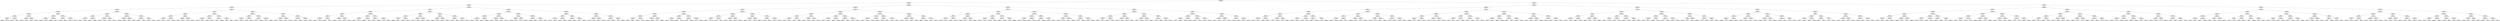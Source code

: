 ## [header material...]
## Command to get the layout: "dot -Teps thisfile > thisfile.eps"
graph "test"
{
node [shape="rectangle", fontsize=10, width=".2", height=".2", margin=0];
graph[fontsize=8];

n000 [label="clustersize = 14060
splitting feature:
((-0.0712,0.587)-(0.316,-0.376))"] ;
n000 -- n001 ;
n001 [label="clustersize = 8983
splitting feature:
((0.196,0.471)-(-0.0836,0.0684))"] ;
n001 -- n002 ;
n002 [label="clustersize = 3047
splitting feature:
((0.917,0.484)-(0.534,0.941))"] ;
n002 -- n003 ;
n003 [label="clustersize = 913
splitting feature:
((-0.104,0.672)-(-0.287,0.0296))"] ;
n003 -- n004 ;
n004 [label="clustersize = 492
splitting feature:
((0.418,-0.306)-(-0.867,-0.562))"] ;
n004 -- n005 ;
n005 [label="clustersize = 319
splitting feature:
((-0.0441,0.0721)-(-0.24,-0.17))"] ;
n005 -- n006 ;
n006 [label="clustersize = 158
splitting feature:
((-0.136,-0.957)-(-0.105,0.851))"] ;
n006 -- n007 ;
n007 [label="clustersize = 44
splitting feature:
((0.0362,-0.21)-(-0.0608,0.797))"] ;
n007 -- n008 ;
n008 [label="clustersize = 26
splitting feature:
((0.34,-0.301)-(0.358,-0.259))"] ;
n008 -- n009 ;
n009 [label="clustersize = 6
pupil avg:
[ 0.34929963  0.1036563 ]"] ;
n008 -- n010 ;
n010 [label="clustersize = 20
pupil avg:
[ 0.05239133  0.17359491]"] ;
n007 -- n011 ;
n011 [label="clustersize = 18
splitting feature:
((0.547,0.0775)-(-0.327,0.814))"] ;
n011 -- n012 ;
n012 [label="clustersize = 14
pupil avg:
[ 0.28326259  0.12005634]"] ;
n011 -- n013 ;
n013 [label="clustersize = 4
pupil avg:
[ 0.55674162 -0.0080835 ]"] ;
n006 -- n014 ;
n014 [label="clustersize = 114
splitting feature:
((0.891,-0.782)-(-0.781,-0.121))"] ;
n014 -- n015 ;
n015 [label="clustersize = 35
splitting feature:
((0.306,0.907)-(0.122,0.978))"] ;
n015 -- n016 ;
n016 [label="clustersize = 6
pupil avg:
[ 0.64984339  0.13592663]"] ;
n015 -- n017 ;
n017 [label="clustersize = 29
pupil avg:
[ 0.47076456  0.13515101]"] ;
n014 -- n018 ;
n018 [label="clustersize = 79
splitting feature:
((0.397,0.445)-(0.129,0.54))"] ;
n018 -- n019 ;
n019 [label="clustersize = 13
pupil avg:
[ 0.16872821  0.163704  ]"] ;
n018 -- n020 ;
n020 [label="clustersize = 66
pupil avg:
[ 0.38768317  0.04013169]"] ;
n005 -- n021 ;
n021 [label="clustersize = 161
splitting feature:
((0.577,-1)-(-0.984,-0.165))"] ;
n021 -- n022 ;
n022 [label="clustersize = 99
splitting feature:
((-0.908,0.469)-(-0.326,-0.813))"] ;
n022 -- n023 ;
n023 [label="clustersize = 70
splitting feature:
((0.504,0.237)-(-0.412,0.932))"] ;
n023 -- n024 ;
n024 [label="clustersize = 22
pupil avg:
[ 0.43759348  0.00651259]"] ;
n023 -- n025 ;
n025 [label="clustersize = 48
pupil avg:
[ 0.47293661 -0.12386194]"] ;
n022 -- n026 ;
n026 [label="clustersize = 29
splitting feature:
((0.765,0.667)-(-0.818,-0.259))"] ;
n026 -- n027 ;
n027 [label="clustersize = 17
pupil avg:
[ 0.48723675  0.03360431]"] ;
n026 -- n028 ;
n028 [label="clustersize = 12
pupil avg:
[ 0.05817165 -0.03538558]"] ;
n021 -- n029 ;
n029 [label="clustersize = 62
splitting feature:
((-0.149,0.292)-(-0.212,-0.875))"] ;
n029 -- n030 ;
n030 [label="clustersize = 52
splitting feature:
((-0.403,0.856)-(0.11,0.406))"] ;
n030 -- n031 ;
n031 [label="clustersize = 25
pupil avg:
[ 0.39975743 -0.25807801]"] ;
n030 -- n032 ;
n032 [label="clustersize = 27
pupil avg:
[ 0.26389493 -0.03682459]"] ;
n029 -- n033 ;
n033 [label="clustersize = 10
splitting feature:
((0.957,-0.277)-(0.926,0.506))"] ;
n033 -- n034 ;
n034 [label="clustersize = 4
pupil avg:
[ 0.15187203  0.00290554]"] ;
n033 -- n035 ;
n035 [label="clustersize = 6
pupil avg:
[-0.32732743 -0.22770988]"] ;
n004 -- n036 ;
n036 [label="clustersize = 173
splitting feature:
((-0.61,-0.462)-(-0.00471,0.619))"] ;
n036 -- n037 ;
n037 [label="clustersize = 49
splitting feature:
((-0.578,-0.919)-(0.316,-0.985))"] ;
n037 -- n038 ;
n038 [label="clustersize = 30
splitting feature:
((-0.875,-0.967)-(0.102,0.713))"] ;
n038 -- n039 ;
n039 [label="clustersize = 18
splitting feature:
((0.648,0.336)-(-0.275,-0.208))"] ;
n039 -- n040 ;
n040 [label="clustersize = 4
pupil avg:
[-0.47531089 -0.19024888]"] ;
n039 -- n041 ;
n041 [label="clustersize = 14
pupil avg:
[-0.3384921  -0.25236259]"] ;
n038 -- n042 ;
n042 [label="clustersize = 12
splitting feature:
((-0.562,-0.205)-(-0.66,-0.0416))"] ;
n042 -- n043 ;
n043 [label="clustersize = 8
pupil avg:
[-0.27587655 -0.13612224]"] ;
n042 -- n044 ;
n044 [label="clustersize = 4
pupil avg:
[ 0.18414376  0.01395349]"] ;
n037 -- n045 ;
n045 [label="clustersize = 19
splitting feature:
((-0.157,-0.304)-(-0.102,0.454))"] ;
n045 -- n046 ;
n046 [label="clustersize = 9
splitting feature:
((-0.0351,0.469)-(0.401,-0.879))"] ;
n046 -- n047 ;
n047 [label="clustersize = 5
pupil avg:
[-0.34964286 -0.09988095]"] ;
n046 -- n048 ;
n048 [label="clustersize = 4
pupil avg:
[ 0.18864054  0.00739719]"] ;
n045 -- n049 ;
n049 [label="clustersize = 10
splitting feature:
((-0.462,0.171)-(0.0419,0.214))"] ;
n049 -- n050 ;
n050 [label="clustersize = 6
pupil avg:
[ 0.40638344 -0.18198257]"] ;
n049 -- n051 ;
n051 [label="clustersize = 4
pupil avg:
[ 0.18589321  0.05726221]"] ;
n036 -- n052 ;
n052 [label="clustersize = 124
splitting feature:
((0.299,0.0406)-(-0.463,0.999))"] ;
n052 -- n053 ;
n053 [label="clustersize = 68
splitting feature:
((-0.483,-0.0164)-(0.228,0.505))"] ;
n053 -- n054 ;
n054 [label="clustersize = 19
splitting feature:
((0.755,0.106)-(-0.999,-0.858))"] ;
n054 -- n055 ;
n055 [label="clustersize = 5
pupil avg:
[ 0.24478962  0.04291364]"] ;
n054 -- n056 ;
n056 [label="clustersize = 14
pupil avg:
[-0.27348182 -0.23273452]"] ;
n053 -- n057 ;
n057 [label="clustersize = 49
splitting feature:
((-0.699,-0.609)-(-0.875,-0.659))"] ;
n057 -- n058 ;
n058 [label="clustersize = 23
pupil avg:
[ 0.28024872  0.04754531]"] ;
n057 -- n059 ;
n059 [label="clustersize = 26
pupil avg:
[ 0.0160264   0.04391707]"] ;
n052 -- n060 ;
n060 [label="clustersize = 56
splitting feature:
((-0.211,-0.95)-(-0.227,0.565))"] ;
n060 -- n061 ;
n061 [label="clustersize = 18
splitting feature:
((0.854,-0.668)-(0.325,-0.0866))"] ;
n061 -- n062 ;
n062 [label="clustersize = 7
pupil avg:
[-0.05402886 -0.08809128]"] ;
n061 -- n063 ;
n063 [label="clustersize = 11
pupil avg:
[ 0.36493024 -0.07257836]"] ;
n060 -- n064 ;
n064 [label="clustersize = 38
splitting feature:
((0.255,0.271)-(-0.51,0.534))"] ;
n064 -- n065 ;
n065 [label="clustersize = 13
pupil avg:
[ 0.35989424 -0.01981261]"] ;
n064 -- n066 ;
n066 [label="clustersize = 25
pupil avg:
[ 0.42660662 -0.20540687]"] ;
n003 -- n067 ;
n067 [label="clustersize = 421
splitting feature:
((-0.933,0.663)-(-0.305,-0.901))"] ;
n067 -- n068 ;
n068 [label="clustersize = 148
splitting feature:
((0.473,0.45)-(-0.495,-0.842))"] ;
n068 -- n069 ;
n069 [label="clustersize = 107
splitting feature:
((0.937,-0.386)-(0.968,0.948))"] ;
n069 -- n070 ;
n070 [label="clustersize = 65
splitting feature:
((0.685,0.269)-(-0.924,0.39))"] ;
n070 -- n071 ;
n071 [label="clustersize = 28
splitting feature:
((0.889,-0.933)-(-0.961,0.59))"] ;
n071 -- n072 ;
n072 [label="clustersize = 7
pupil avg:
[ 0.34616059  0.22855773]"] ;
n071 -- n073 ;
n073 [label="clustersize = 21
pupil avg:
[ 0.00507441  0.17870217]"] ;
n070 -- n074 ;
n074 [label="clustersize = 37
splitting feature:
((-0.381,0.472)-(0.62,-0.345))"] ;
n074 -- n075 ;
n075 [label="clustersize = 29
pupil avg:
[ 0.11773218 -0.15556753]"] ;
n074 -- n076 ;
n076 [label="clustersize = 8
pupil avg:
[ 0.3183994   0.11560249]"] ;
n069 -- n077 ;
n077 [label="clustersize = 42
splitting feature:
((0.268,-0.416)-(0.667,0.559))"] ;
n077 -- n078 ;
n078 [label="clustersize = 15
splitting feature:
((-0.926,-0.288)-(0.455,0.907))"] ;
n078 -- n079 ;
n079 [label="clustersize = 11
pupil avg:
[ 0.41737009 -0.09332233]"] ;
n078 -- n080 ;
n080 [label="clustersize = 4
pupil avg:
[ 0.4680843   0.06090576]"] ;
n077 -- n081 ;
n081 [label="clustersize = 27
splitting feature:
((-0.461,-0.205)-(-0.0854,0.0104))"] ;
n081 -- n082 ;
n082 [label="clustersize = 20
pupil avg:
[ 0.32714611 -0.15509609]"] ;
n081 -- n083 ;
n083 [label="clustersize = 7
pupil avg:
[ 0.33941516 -0.03103741]"] ;
n068 -- n084 ;
n084 [label="clustersize = 41
splitting feature:
((-0.0786,0.937)-(0.317,-0.293))"] ;
n084 -- n085 ;
n085 [label="clustersize = 21
splitting feature:
((0.105,-0.658)-(-0.0184,-0.0157))"] ;
n085 -- n086 ;
n086 [label="clustersize = 13
splitting feature:
((0.398,-0.932)-(0.0479,-0.0768))"] ;
n086 -- n087 ;
n087 [label="clustersize = 4
pupil avg:
[ 0.06373653 -0.28099055]"] ;
n086 -- n088 ;
n088 [label="clustersize = 9
pupil avg:
[ 0.41824139 -0.14404801]"] ;
n085 -- n089 ;
n089 [label="clustersize = 8
splitting feature:
((-0.536,0.736)-(0.351,0.313))"] ;
n089 -- n090 ;
n090 [label="clustersize = 4
pupil avg:
[-0.09813902 -0.13620695]"] ;
n089 -- n091 ;
n091 [label="clustersize = 4
pupil avg:
[ 0.1114797  0.0163131]"] ;
n084 -- n092 ;
n092 [label="clustersize = 20
splitting feature:
((0.0711,-0.5)-(-0.491,0.533))"] ;
n092 -- n093 ;
n093 [label="clustersize = 12
splitting feature:
((-0.449,0.617)-(0.127,0.0729))"] ;
n093 -- n094 ;
n094 [label="clustersize = 7
pupil avg:
[-0.32167159 -0.12690997]"] ;
n093 -- n095 ;
n095 [label="clustersize = 5
pupil avg:
[-0.31897794 -0.25912786]"] ;
n092 -- n096 ;
n096 [label="clustersize = 8
splitting feature:
((0.411,-0.000466)-(0.695,0.96))"] ;
n096 -- n097 ;
n097 [label="clustersize = 4
pupil avg:
[-0.21771409 -0.21902128]"] ;
n096 -- n098 ;
n098 [label="clustersize = 4
pupil avg:
[ 0.33582678 -0.18172414]"] ;
n067 -- n099 ;
n099 [label="clustersize = 273
splitting feature:
((-0.809,0.0556)-(0.421,0.00241))"] ;
n099 -- n100 ;
n100 [label="clustersize = 146
splitting feature:
((-0.396,0.865)-(-0.482,-0.174))"] ;
n100 -- n101 ;
n101 [label="clustersize = 23
splitting feature:
((-0.915,-0.531)-(0.218,0.281))"] ;
n101 -- n102 ;
n102 [label="clustersize = 10
splitting feature:
((0.317,0.345)-(-0.0493,-0.347))"] ;
n102 -- n103 ;
n103 [label="clustersize = 4
pupil avg:
[ 0.06402929 -0.01944054]"] ;
n102 -- n104 ;
n104 [label="clustersize = 6
pupil avg:
[-0.30766209 -0.15712029]"] ;
n101 -- n105 ;
n105 [label="clustersize = 13
splitting feature:
((-0.24,-0.633)-(-0.381,0.151))"] ;
n105 -- n106 ;
n106 [label="clustersize = 4
pupil avg:
[-0.11077868 -0.05463554]"] ;
n105 -- n107 ;
n107 [label="clustersize = 9
pupil avg:
[ 0.28688098  0.03735848]"] ;
n100 -- n108 ;
n108 [label="clustersize = 123
splitting feature:
((-0.315,-0.975)-(0.204,0.483))"] ;
n108 -- n109 ;
n109 [label="clustersize = 72
splitting feature:
((0.944,0.458)-(0.687,-0.719))"] ;
n109 -- n110 ;
n110 [label="clustersize = 44
pupil avg:
[-0.44609439 -0.17453498]"] ;
n109 -- n111 ;
n111 [label="clustersize = 28
pupil avg:
[-0.28199032 -0.10469925]"] ;
n108 -- n112 ;
n112 [label="clustersize = 51
splitting feature:
((-0.861,0.336)-(-0.333,-0.0256))"] ;
n112 -- n113 ;
n113 [label="clustersize = 11
pupil avg:
[-0.03357328  0.02411271]"] ;
n112 -- n114 ;
n114 [label="clustersize = 40
pupil avg:
[-0.26093848 -0.08205541]"] ;
n099 -- n115 ;
n115 [label="clustersize = 127
splitting feature:
((-0.459,-0.294)-(-0.61,0.717))"] ;
n115 -- n116 ;
n116 [label="clustersize = 101
splitting feature:
((-0.612,-0.584)-(0.638,0.017))"] ;
n116 -- n117 ;
n117 [label="clustersize = 42
splitting feature:
((-0.244,-0.512)-(-0.483,-0.199))"] ;
n117 -- n118 ;
n118 [label="clustersize = 21
pupil avg:
[-0.35972377 -0.10402015]"] ;
n117 -- n119 ;
n119 [label="clustersize = 21
pupil avg:
[-0.16009996  0.05266709]"] ;
n116 -- n120 ;
n120 [label="clustersize = 59
splitting feature:
((-0.991,-0.52)-(-0.455,-0.933))"] ;
n120 -- n121 ;
n121 [label="clustersize = 7
pupil avg:
[-0.18895575 -0.13563761]"] ;
n120 -- n122 ;
n122 [label="clustersize = 52
pupil avg:
[ 0.08483849  0.19310364]"] ;
n115 -- n123 ;
n123 [label="clustersize = 26
splitting feature:
((-0.918,-0.555)-(0.816,0.989))"] ;
n123 -- n124 ;
n124 [label="clustersize = 10
splitting feature:
((-0.278,0.225)-(-0.94,0.0701))"] ;
n124 -- n125 ;
n125 [label="clustersize = 6
pupil avg:
[ 0.50071145 -0.02122904]"] ;
n124 -- n126 ;
n126 [label="clustersize = 4
pupil avg:
[-0.08714248 -0.02052355]"] ;
n123 -- n127 ;
n127 [label="clustersize = 16
splitting feature:
((-0.528,0.395)-(0.785,0.429))"] ;
n127 -- n128 ;
n128 [label="clustersize = 12
pupil avg:
[ 0.47522894  0.14817082]"] ;
n127 -- n129 ;
n129 [label="clustersize = 4
pupil avg:
[ 0.7081448   0.37605042]"] ;
n002 -- n130 ;
n130 [label="clustersize = 2134
splitting feature:
((0.678,0.667)-(-0.0202,0.534))"] ;
n130 -- n131 ;
n131 [label="clustersize = 174
splitting feature:
((0.113,-0.338)-(-0.402,-0.64))"] ;
n131 -- n132 ;
n132 [label="clustersize = 102
splitting feature:
((0.612,-0.163)-(-0.96,-0.209))"] ;
n132 -- n133 ;
n133 [label="clustersize = 49
splitting feature:
((-0.181,0.77)-(0.0716,-0.619))"] ;
n133 -- n134 ;
n134 [label="clustersize = 27
splitting feature:
((0.568,0.545)-(0.53,-0.616))"] ;
n134 -- n135 ;
n135 [label="clustersize = 19
splitting feature:
((-0.0512,-0.431)-(-0.33,-0.423))"] ;
n135 -- n136 ;
n136 [label="clustersize = 13
pupil avg:
[ 0.49159696  0.27013327]"] ;
n135 -- n137 ;
n137 [label="clustersize = 6
pupil avg:
[ 0.18719318  0.28513931]"] ;
n134 -- n138 ;
n138 [label="clustersize = 8
splitting feature:
((0.0418,-0.283)-(-0.291,0.671))"] ;
n138 -- n139 ;
n139 [label="clustersize = 4
pupil avg:
[ 0.49373423  0.03235956]"] ;
n138 -- n140 ;
n140 [label="clustersize = 4
pupil avg:
[ 0.57544803 -0.03684289]"] ;
n133 -- n141 ;
n141 [label="clustersize = 22
splitting feature:
((-0.734,-0.46)-(0.685,0.441))"] ;
n141 -- n142 ;
n142 [label="clustersize = 11
splitting feature:
((0.227,-0.0465)-(0.241,-0.21))"] ;
n142 -- n143 ;
n143 [label="clustersize = 6
pupil avg:
[ 0.00423814  0.15684374]"] ;
n142 -- n144 ;
n144 [label="clustersize = 5
pupil avg:
[-0.20114328  0.33667194]"] ;
n141 -- n145 ;
n145 [label="clustersize = 11
splitting feature:
((0.785,-0.427)-(-0.106,-0.731))"] ;
n145 -- n146 ;
n146 [label="clustersize = 6
pupil avg:
[ 0.55439523  0.31350168]"] ;
n145 -- n147 ;
n147 [label="clustersize = 5
pupil avg:
[ 0.10401652  0.32304805]"] ;
n132 -- n148 ;
n148 [label="clustersize = 53
splitting feature:
((-0.691,0.312)-(-0.158,-0.882))"] ;
n148 -- n149 ;
n149 [label="clustersize = 27
splitting feature:
((-0.925,0.937)-(0.945,0.527))"] ;
n149 -- n150 ;
n150 [label="clustersize = 17
splitting feature:
((0.258,0.259)-(0.0607,0.0266))"] ;
n150 -- n151 ;
n151 [label="clustersize = 11
pupil avg:
[ 0.35835686  0.03555404]"] ;
n150 -- n152 ;
n152 [label="clustersize = 6
pupil avg:
[ 0.58962354 -0.07374126]"] ;
n149 -- n153 ;
n153 [label="clustersize = 10
splitting feature:
((-0.245,-0.323)-(0.374,-0.232))"] ;
n153 -- n154 ;
n154 [label="clustersize = 6
pupil avg:
[ 0.29338636 -0.01531354]"] ;
n153 -- n155 ;
n155 [label="clustersize = 4
pupil avg:
[-0.13499346  0.22404461]"] ;
n148 -- n156 ;
n156 [label="clustersize = 26
splitting feature:
((-0.793,-0.161)-(-0.727,0.882))"] ;
n156 -- n157 ;
n157 [label="clustersize = 17
splitting feature:
((-0.757,-0.00394)-(-0.585,-0.877))"] ;
n157 -- n158 ;
n158 [label="clustersize = 9
pupil avg:
[-0.32250766 -0.07709273]"] ;
n157 -- n159 ;
n159 [label="clustersize = 8
pupil avg:
[-0.04368282  0.03060195]"] ;
n156 -- n160 ;
n160 [label="clustersize = 9
splitting feature:
((-0.0372,0.972)-(0.0258,-0.762))"] ;
n160 -- n161 ;
n161 [label="clustersize = 4
pupil avg:
[ 0.3337441   0.12933306]"] ;
n160 -- n162 ;
n162 [label="clustersize = 5
pupil avg:
[ 0.0655914  -0.06756272]"] ;
n131 -- n163 ;
n163 [label="clustersize = 72
splitting feature:
((-0.233,0.0725)-(0.79,0.589))"] ;
n163 -- n164 ;
n164 [label="clustersize = 32
splitting feature:
((0.798,0.639)-(0.0769,0.546))"] ;
n164 -- n165 ;
n165 [label="clustersize = 16
splitting feature:
((-0.974,0.325)-(-0.761,-0.382))"] ;
n165 -- n166 ;
n166 [label="clustersize = 8
splitting feature:
((0.2,0.804)-(0.154,0.825))"] ;
n166 -- n167 ;
n167 [label="clustersize = 4
pupil avg:
[ 0.13180944 -0.09522408]"] ;
n166 -- n168 ;
n168 [label="clustersize = 4
pupil avg:
[-0.08653008 -0.15241341]"] ;
n165 -- n169 ;
n169 [label="clustersize = 8
splitting feature:
((0.832,-0.723)-(0.791,-0.18))"] ;
n169 -- n170 ;
n170 [label="clustersize = 4
pupil avg:
[-0.24802555 -0.04329268]"] ;
n169 -- n171 ;
n171 [label="clustersize = 4
pupil avg:
[-0.32918587 -0.20143369]"] ;
n164 -- n172 ;
n172 [label="clustersize = 16
splitting feature:
((0.113,0.3)-(-0.00672,0.185))"] ;
n172 -- n173 ;
n173 [label="clustersize = 8
splitting feature:
((-0.632,0.812)-(0.495,0.822))"] ;
n173 -- n174 ;
n174 [label="clustersize = 4
pupil avg:
[ 0.42670122 -0.07017544]"] ;
n173 -- n175 ;
n175 [label="clustersize = 4
pupil avg:
[ 0.50100644  0.38717794]"] ;
n172 -- n176 ;
n176 [label="clustersize = 8
splitting feature:
((-0.475,-0.624)-(0.426,0.158))"] ;
n176 -- n177 ;
n177 [label="clustersize = 4
pupil avg:
[-0.07151254 -0.17662916]"] ;
n176 -- n178 ;
n178 [label="clustersize = 4
pupil avg:
[ 0.18082746  0.06027582]"] ;
n163 -- n179 ;
n179 [label="clustersize = 40
splitting feature:
((0.053,0.582)-(-0.279,0.47))"] ;
n179 -- n180 ;
n180 [label="clustersize = 17
splitting feature:
((0.104,-0.786)-(-0.755,-0.994))"] ;
n180 -- n181 ;
n181 [label="clustersize = 9
splitting feature:
((0.298,0.219)-(0.458,-0.857))"] ;
n181 -- n182 ;
n182 [label="clustersize = 5
pupil avg:
[-0.23252054 -0.18765401]"] ;
n181 -- n183 ;
n183 [label="clustersize = 4
pupil avg:
[-0.54986264  0.06662088]"] ;
n180 -- n184 ;
n184 [label="clustersize = 8
splitting feature:
((-0.0885,0.899)-(0.261,0.721))"] ;
n184 -- n185 ;
n185 [label="clustersize = 4
pupil avg:
[-0.35606061 -0.43030303]"] ;
n184 -- n186 ;
n186 [label="clustersize = 4
pupil avg:
[-0.40868874 -0.28525496]"] ;
n179 -- n187 ;
n187 [label="clustersize = 23
splitting feature:
((0.542,0.0927)-(0.823,0.161))"] ;
n187 -- n188 ;
n188 [label="clustersize = 8
splitting feature:
((-0.706,0.539)-(0.574,-0.389))"] ;
n188 -- n189 ;
n189 [label="clustersize = 4
pupil avg:
[-0.23519084 -0.15597452]"] ;
n188 -- n190 ;
n190 [label="clustersize = 4
pupil avg:
[ 0.49700662 -0.04855721]"] ;
n187 -- n191 ;
n191 [label="clustersize = 15
splitting feature:
((-0.62,-0.29)-(-0.291,0.449))"] ;
n191 -- n192 ;
n192 [label="clustersize = 10
pupil avg:
[-0.28834833 -0.25500392]"] ;
n191 -- n193 ;
n193 [label="clustersize = 5
pupil avg:
[-0.24524153 -0.11007345]"] ;
n130 -- n194 ;
n194 [label="clustersize = 1960
splitting feature:
((-0.0234,0.732)-(0.248,0.285))"] ;
n194 -- n195 ;
n195 [label="clustersize = 1136
splitting feature:
((0.608,0.0113)-(-0.903,-0.225))"] ;
n195 -- n196 ;
n196 [label="clustersize = 525
splitting feature:
((0.0927,-0.829)-(0.936,0.671))"] ;
n196 -- n197 ;
n197 [label="clustersize = 296
splitting feature:
((-0.632,-0.0538)-(0.437,0.634))"] ;
n197 -- n198 ;
n198 [label="clustersize = 141
splitting feature:
((-0.0596,0.477)-(0.107,-0.069))"] ;
n198 -- n199 ;
n199 [label="clustersize = 103
pupil avg:
[ 0.47056937  0.04924105]"] ;
n198 -- n200 ;
n200 [label="clustersize = 38
pupil avg:
[ 0.12779419  0.12241555]"] ;
n197 -- n201 ;
n201 [label="clustersize = 155
splitting feature:
((0.275,-0.974)-(0.116,-0.662))"] ;
n201 -- n202 ;
n202 [label="clustersize = 79
pupil avg:
[ 0.58963735  0.18479152]"] ;
n201 -- n203 ;
n203 [label="clustersize = 76
pupil avg:
[ 0.42737555  0.14183441]"] ;
n196 -- n204 ;
n204 [label="clustersize = 229
splitting feature:
((0.0416,-0.333)-(-0.916,0.387))"] ;
n204 -- n205 ;
n205 [label="clustersize = 163
splitting feature:
((0.762,0.0626)-(0.103,0.0609))"] ;
n205 -- n206 ;
n206 [label="clustersize = 28
pupil avg:
[ 0.47275344  0.11915056]"] ;
n205 -- n207 ;
n207 [label="clustersize = 135
pupil avg:
[ 0.61182271  0.16886722]"] ;
n204 -- n208 ;
n208 [label="clustersize = 66
splitting feature:
((-0.423,-0.494)-(0.582,-0.196))"] ;
n208 -- n209 ;
n209 [label="clustersize = 26
pupil avg:
[ 0.51852276 -0.14409301]"] ;
n208 -- n210 ;
n210 [label="clustersize = 40
pupil avg:
[ 0.57015925  0.06139489]"] ;
n195 -- n211 ;
n211 [label="clustersize = 611
splitting feature:
((-0.093,0.0585)-(-0.325,0.453))"] ;
n211 -- n212 ;
n212 [label="clustersize = 218
splitting feature:
((-0.136,0.971)-(-0.24,-0.666))"] ;
n212 -- n213 ;
n213 [label="clustersize = 163
splitting feature:
((-0.873,0.278)-(0.254,0.579))"] ;
n213 -- n214 ;
n214 [label="clustersize = 61
pupil avg:
[ 0.41616262  0.02773739]"] ;
n213 -- n215 ;
n215 [label="clustersize = 102
pupil avg:
[ 0.57876163  0.11957381]"] ;
n212 -- n216 ;
n216 [label="clustersize = 55
splitting feature:
((-0.576,0.186)-(-0.0518,0.52))"] ;
n216 -- n217 ;
n217 [label="clustersize = 11
pupil avg:
[ 0.14932138  0.05175476]"] ;
n216 -- n218 ;
n218 [label="clustersize = 44
pupil avg:
[ 0.4275115   0.05830906]"] ;
n211 -- n219 ;
n219 [label="clustersize = 393
splitting feature:
((-0.971,0.879)-(-0.133,-0.667))"] ;
n219 -- n220 ;
n220 [label="clustersize = 260
splitting feature:
((-0.151,0.743)-(-0.685,-0.715))"] ;
n220 -- n221 ;
n221 [label="clustersize = 224
pupil avg:
[ 0.50301763 -0.13386488]"] ;
n220 -- n222 ;
n222 [label="clustersize = 36
pupil avg:
[ 0.22369438 -0.16127939]"] ;
n219 -- n223 ;
n223 [label="clustersize = 133
splitting feature:
((-0.311,0.0109)-(0.0171,0.384))"] ;
n223 -- n224 ;
n224 [label="clustersize = 62
pupil avg:
[ 0.14784712 -0.11055723]"] ;
n223 -- n225 ;
n225 [label="clustersize = 71
pupil avg:
[ 0.41823092 -0.0153817 ]"] ;
n194 -- n226 ;
n226 [label="clustersize = 824
splitting feature:
((-0.589,-0.332)-(-0.39,0.981))"] ;
n226 -- n227 ;
n227 [label="clustersize = 407
splitting feature:
((-0.0178,0.367)-(-0.236,-0.35))"] ;
n227 -- n228 ;
n228 [label="clustersize = 292
splitting feature:
((-0.757,0.879)-(0.6,-0.202))"] ;
n228 -- n229 ;
n229 [label="clustersize = 151
splitting feature:
((-0.391,-0.217)-(0.375,0.284))"] ;
n229 -- n230 ;
n230 [label="clustersize = 46
pupil avg:
[ 0.35378271 -0.01811434]"] ;
n229 -- n231 ;
n231 [label="clustersize = 105
pupil avg:
[ 0.37750027  0.14533836]"] ;
n228 -- n232 ;
n232 [label="clustersize = 141
splitting feature:
((-0.926,-0.0359)-(-0.829,-0.65))"] ;
n232 -- n233 ;
n233 [label="clustersize = 57
pupil avg:
[ 0.12687952  0.11439059]"] ;
n232 -- n234 ;
n234 [label="clustersize = 84
pupil avg:
[ 0.23040199  0.19434631]"] ;
n227 -- n235 ;
n235 [label="clustersize = 115
splitting feature:
((0.618,0.831)-(0.846,0.24))"] ;
n235 -- n236 ;
n236 [label="clustersize = 67
splitting feature:
((0.0394,0.516)-(-0.33,0.0854))"] ;
n236 -- n237 ;
n237 [label="clustersize = 38
pupil avg:
[ 0.26497342  0.04088066]"] ;
n236 -- n238 ;
n238 [label="clustersize = 29
pupil avg:
[ 0.01164616 -0.01409083]"] ;
n235 -- n239 ;
n239 [label="clustersize = 48
splitting feature:
((0.769,-0.855)-(-0.441,0.425))"] ;
n239 -- n240 ;
n240 [label="clustersize = 7
pupil avg:
[ 0.16337038  0.24077131]"] ;
n239 -- n241 ;
n241 [label="clustersize = 41
pupil avg:
[-0.23649866 -0.08160157]"] ;
n226 -- n242 ;
n242 [label="clustersize = 417
splitting feature:
((0.462,0.288)-(-0.423,0.938))"] ;
n242 -- n243 ;
n243 [label="clustersize = 139
splitting feature:
((-0.238,-0.414)-(-0.379,-0.0493))"] ;
n243 -- n244 ;
n244 [label="clustersize = 48
splitting feature:
((0.558,0.129)-(0.166,0.576))"] ;
n244 -- n245 ;
n245 [label="clustersize = 5
pupil avg:
[-0.09781416  0.33974377]"] ;
n244 -- n246 ;
n246 [label="clustersize = 43
pupil avg:
[ 0.3027702  0.1855461]"] ;
n243 -- n247 ;
n247 [label="clustersize = 91
splitting feature:
((0.394,-0.262)-(-0.111,-0.516))"] ;
n247 -- n248 ;
n248 [label="clustersize = 57
pupil avg:
[ 0.44342008  0.23908415]"] ;
n247 -- n249 ;
n249 [label="clustersize = 34
pupil avg:
[ 0.32837556  0.18751558]"] ;
n242 -- n250 ;
n250 [label="clustersize = 278
splitting feature:
((-0.0459,0.884)-(-0.306,-0.434))"] ;
n250 -- n251 ;
n251 [label="clustersize = 176
splitting feature:
((-0.964,0.446)-(0.388,0.846))"] ;
n251 -- n252 ;
n252 [label="clustersize = 64
pupil avg:
[ 0.34414681 -0.00776547]"] ;
n251 -- n253 ;
n253 [label="clustersize = 112
pupil avg:
[ 0.44268077  0.12707914]"] ;
n250 -- n254 ;
n254 [label="clustersize = 102
splitting feature:
((0.649,-0.555)-(-0.23,0.631))"] ;
n254 -- n255 ;
n255 [label="clustersize = 4
pupil avg:
[-0.05298692  0.04414414]"] ;
n254 -- n256 ;
n256 [label="clustersize = 98
pupil avg:
[ 0.3827666  -0.13235457]"] ;
n001 -- n257 ;
n257 [label="clustersize = 5936
splitting feature:
((-0.299,0.695)-(-0.463,0.162))"] ;
n257 -- n258 ;
n258 [label="clustersize = 3041
splitting feature:
((-0.311,0.641)-(-0.325,-0.558))"] ;
n258 -- n259 ;
n259 [label="clustersize = 2082
splitting feature:
((-0.516,0.879)-(0.23,-0.0746))"] ;
n259 -- n260 ;
n260 [label="clustersize = 1035
splitting feature:
((-0.0649,-0.524)-(-0.877,0.803))"] ;
n260 -- n261 ;
n261 [label="clustersize = 519
splitting feature:
((0.463,0.714)-(0.57,-0.975))"] ;
n261 -- n262 ;
n262 [label="clustersize = 275
splitting feature:
((0.326,0.727)-(-0.28,-0.0145))"] ;
n262 -- n263 ;
n263 [label="clustersize = 63
splitting feature:
((-0.179,0.581)-(-0.0539,-0.109))"] ;
n263 -- n264 ;
n264 [label="clustersize = 38
pupil avg:
[ 0.45063719  0.00072604]"] ;
n263 -- n265 ;
n265 [label="clustersize = 25
pupil avg:
[ 0.21290466  0.04305237]"] ;
n262 -- n266 ;
n266 [label="clustersize = 212
splitting feature:
((-0.461,0.27)-(-0.878,0.282))"] ;
n266 -- n267 ;
n267 [label="clustersize = 97
pupil avg:
[ 0.26706901 -0.11926815]"] ;
n266 -- n268 ;
n268 [label="clustersize = 115
pupil avg:
[ 0.15099297 -0.04772847]"] ;
n261 -- n269 ;
n269 [label="clustersize = 244
splitting feature:
((0.608,-0.878)-(0.572,0.913))"] ;
n269 -- n270 ;
n270 [label="clustersize = 154
splitting feature:
((0.169,0.284)-(0.713,-0.923))"] ;
n270 -- n271 ;
n271 [label="clustersize = 69
pupil avg:
[ 0.38100085 -0.07118202]"] ;
n270 -- n272 ;
n272 [label="clustersize = 85
pupil avg:
[ 0.4986518  -0.21230609]"] ;
n269 -- n273 ;
n273 [label="clustersize = 90
splitting feature:
((-0.404,0.483)-(-0.014,-0.571))"] ;
n273 -- n274 ;
n274 [label="clustersize = 32
pupil avg:
[ 0.4352375  -0.09369064]"] ;
n273 -- n275 ;
n275 [label="clustersize = 58
pupil avg:
[ 0.16234402 -0.01569024]"] ;
n260 -- n276 ;
n276 [label="clustersize = 516
splitting feature:
((0.468,-0.454)-(0.812,-0.886))"] ;
n276 -- n277 ;
n277 [label="clustersize = 262
splitting feature:
((-0.67,0.539)-(-0.156,0.107))"] ;
n277 -- n278 ;
n278 [label="clustersize = 75
splitting feature:
((0.406,0.481)-(-0.81,0.672))"] ;
n278 -- n279 ;
n279 [label="clustersize = 9
pupil avg:
[ 0.32363628  0.07603914]"] ;
n278 -- n280 ;
n280 [label="clustersize = 66
pupil avg:
[ 0.60085757 -0.13643787]"] ;
n277 -- n281 ;
n281 [label="clustersize = 187
splitting feature:
((0.964,0.204)-(0.665,0.987))"] ;
n281 -- n282 ;
n282 [label="clustersize = 77
pupil avg:
[ 0.27915039 -0.11499828]"] ;
n281 -- n283 ;
n283 [label="clustersize = 110
pupil avg:
[ 0.47346181 -0.10063066]"] ;
n276 -- n284 ;
n284 [label="clustersize = 254
splitting feature:
((-0.207,0.757)-(-0.987,0.266))"] ;
n284 -- n285 ;
n285 [label="clustersize = 215
splitting feature:
((-0.295,0.68)-(-0.204,0.325))"] ;
n285 -- n286 ;
n286 [label="clustersize = 158
pupil avg:
[ 0.6251683  -0.17908559]"] ;
n285 -- n287 ;
n287 [label="clustersize = 57
pupil avg:
[ 0.51051522 -0.08733146]"] ;
n284 -- n288 ;
n288 [label="clustersize = 39
splitting feature:
((-0.531,-0.406)-(-0.00333,-0.964))"] ;
n288 -- n289 ;
n289 [label="clustersize = 24
pupil avg:
[ 0.3346318  -0.17372647]"] ;
n288 -- n290 ;
n290 [label="clustersize = 15
pupil avg:
[ 0.56297844 -0.12447024]"] ;
n259 -- n291 ;
n291 [label="clustersize = 1047
splitting feature:
((-0.162,0.313)-(-0.178,0.685))"] ;
n291 -- n292 ;
n292 [label="clustersize = 687
splitting feature:
((-0.145,-0.849)-(-0.453,-0.16))"] ;
n292 -- n293 ;
n293 [label="clustersize = 376
splitting feature:
((-0.751,0.703)-(0.161,-0.0494))"] ;
n293 -- n294 ;
n294 [label="clustersize = 53
splitting feature:
((-0.323,0.646)-(-0.151,0.403))"] ;
n294 -- n295 ;
n295 [label="clustersize = 4
pupil avg:
[ 0.53683473 -0.07901494]"] ;
n294 -- n296 ;
n296 [label="clustersize = 49
pupil avg:
[ 0.23953819 -0.01856046]"] ;
n293 -- n297 ;
n297 [label="clustersize = 323
splitting feature:
((-0.167,0.601)-(-0.111,-0.317))"] ;
n297 -- n298 ;
n298 [label="clustersize = 139
pupil avg:
[ 0.17062842  0.00841954]"] ;
n297 -- n299 ;
n299 [label="clustersize = 184
pupil avg:
[ 0.01746651  0.02422239]"] ;
n292 -- n300 ;
n300 [label="clustersize = 311
splitting feature:
((0.597,0.355)-(-0.917,0.872))"] ;
n300 -- n301 ;
n301 [label="clustersize = 144
splitting feature:
((0.579,0.981)-(-0.578,-0.253))"] ;
n301 -- n302 ;
n302 [label="clustersize = 31
pupil avg:
[ 0.2602537   0.09431514]"] ;
n301 -- n303 ;
n303 [label="clustersize = 113
pupil avg:
[ 0.10515804  0.00916188]"] ;
n300 -- n304 ;
n304 [label="clustersize = 167
splitting feature:
((0.501,0.22)-(0.11,0.211))"] ;
n304 -- n305 ;
n305 [label="clustersize = 11
pupil avg:
[ 0.56038525 -0.06278955]"] ;
n304 -- n306 ;
n306 [label="clustersize = 156
pupil avg:
[ 0.26699487 -0.10009162]"] ;
n291 -- n307 ;
n307 [label="clustersize = 360
splitting feature:
((-0.619,-0.165)-(-0.883,0.883))"] ;
n307 -- n308 ;
n308 [label="clustersize = 213
splitting feature:
((0.84,-0.94)-(-0.56,0.403))"] ;
n308 -- n309 ;
n309 [label="clustersize = 32
splitting feature:
((0.464,-0.541)-(-0.295,0.801))"] ;
n309 -- n310 ;
n310 [label="clustersize = 5
pupil avg:
[ 0.13422969 -0.00125117]"] ;
n309 -- n311 ;
n311 [label="clustersize = 27
pupil avg:
[ 0.53454128 -0.07107849]"] ;
n308 -- n312 ;
n312 [label="clustersize = 181
splitting feature:
((-0.494,-0.315)-(0.317,0.172))"] ;
n312 -- n313 ;
n313 [label="clustersize = 71
pupil avg:
[ 0.26493045 -0.12231596]"] ;
n312 -- n314 ;
n314 [label="clustersize = 110
pupil avg:
[ 0.13982998  0.02420993]"] ;
n307 -- n315 ;
n315 [label="clustersize = 147
splitting feature:
((0.35,-0.856)-(-0.877,-0.312))"] ;
n315 -- n316 ;
n316 [label="clustersize = 57
splitting feature:
((-0.8,0.716)-(0.339,0.541))"] ;
n316 -- n317 ;
n317 [label="clustersize = 36
pupil avg:
[ 0.65222773 -0.06825652]"] ;
n316 -- n318 ;
n318 [label="clustersize = 21
pupil avg:
[ 0.48438347  0.02438725]"] ;
n315 -- n319 ;
n319 [label="clustersize = 90
splitting feature:
((-0.0677,-0.645)-(-0.366,0.736))"] ;
n319 -- n320 ;
n320 [label="clustersize = 30
pupil avg:
[ 0.22976128 -0.02576552]"] ;
n319 -- n321 ;
n321 [label="clustersize = 60
pupil avg:
[ 0.50943887 -0.06208453]"] ;
n258 -- n322 ;
n322 [label="clustersize = 959
splitting feature:
((-0.0516,0.758)-(-0.384,-0.511))"] ;
n322 -- n323 ;
n323 [label="clustersize = 584
splitting feature:
((-0.817,-0.985)-(-0.169,-0.0875))"] ;
n323 -- n324 ;
n324 [label="clustersize = 95
splitting feature:
((0.865,-0.281)-(0.762,0.472))"] ;
n324 -- n325 ;
n325 [label="clustersize = 46
splitting feature:
((-0.72,0.499)-(0.837,-0.487))"] ;
n325 -- n326 ;
n326 [label="clustersize = 34
splitting feature:
((0.831,-0.211)-(0.298,-0.727))"] ;
n326 -- n327 ;
n327 [label="clustersize = 6
pupil avg:
[ 0.62514582  0.02080529]"] ;
n326 -- n328 ;
n328 [label="clustersize = 28
pupil avg:
[ 0.23367965 -0.00561254]"] ;
n325 -- n329 ;
n329 [label="clustersize = 12
splitting feature:
((0.306,-0.849)-(0.119,-0.874))"] ;
n329 -- n330 ;
n330 [label="clustersize = 4
pupil avg:
[ 0.43316134 -0.00513718]"] ;
n329 -- n331 ;
n331 [label="clustersize = 8
pupil avg:
[ 0.7358657  -0.05676603]"] ;
n324 -- n332 ;
n332 [label="clustersize = 49
splitting feature:
((-0.91,0.437)-(-0.519,-0.16))"] ;
n332 -- n333 ;
n333 [label="clustersize = 39
splitting feature:
((0.117,0.313)-(-0.265,-0.401))"] ;
n333 -- n334 ;
n334 [label="clustersize = 22
pupil avg:
[ 0.18973087  0.03846923]"] ;
n333 -- n335 ;
n335 [label="clustersize = 17
pupil avg:
[-0.04702669 -0.08442048]"] ;
n332 -- n336 ;
n336 [label="clustersize = 10
splitting feature:
((0.217,-0.751)-(-0.514,-0.358))"] ;
n336 -- n337 ;
n337 [label="clustersize = 6
pupil avg:
[ 0.24391031  0.26612733]"] ;
n336 -- n338 ;
n338 [label="clustersize = 4
pupil avg:
[ 0.38839324  0.10268507]"] ;
n323 -- n339 ;
n339 [label="clustersize = 489
splitting feature:
((0.299,-0.915)-(-0.502,-0.381))"] ;
n339 -- n340 ;
n340 [label="clustersize = 221
splitting feature:
((-0.29,-0.363)-(0.548,-0.688))"] ;
n340 -- n341 ;
n341 [label="clustersize = 159
splitting feature:
((0.496,0.117)-(0.681,-0.36))"] ;
n341 -- n342 ;
n342 [label="clustersize = 98
pupil avg:
[-0.00950382  0.02147323]"] ;
n341 -- n343 ;
n343 [label="clustersize = 61
pupil avg:
[ 0.07144889 -0.04057073]"] ;
n340 -- n344 ;
n344 [label="clustersize = 62
splitting feature:
((-0.038,-0.813)-(0.0156,-0.439))"] ;
n344 -- n345 ;
n345 [label="clustersize = 28
pupil avg:
[ 0.05136386  0.01551186]"] ;
n344 -- n346 ;
n346 [label="clustersize = 34
pupil avg:
[ 0.16462511  0.05434898]"] ;
n339 -- n347 ;
n347 [label="clustersize = 268
splitting feature:
((0.195,0.0592)-(0.263,-0.231))"] ;
n347 -- n348 ;
n348 [label="clustersize = 215
splitting feature:
((0.0349,-0.566)-(-0.0576,-0.79))"] ;
n348 -- n349 ;
n349 [label="clustersize = 123
pupil avg:
[ 0.12941586  0.00330498]"] ;
n348 -- n350 ;
n350 [label="clustersize = 92
pupil avg:
[ 0.04966943 -0.03609097]"] ;
n347 -- n351 ;
n351 [label="clustersize = 53
splitting feature:
((-0.00427,0.624)-(-0.167,-0.166))"] ;
n351 -- n352 ;
n352 [label="clustersize = 28
pupil avg:
[ 0.39874517 -0.04699112]"] ;
n351 -- n353 ;
n353 [label="clustersize = 25
pupil avg:
[ 0.16761698 -0.08660763]"] ;
n322 -- n354 ;
n354 [label="clustersize = 375
splitting feature:
((0.29,-0.463)-(-0.418,-0.798))"] ;
n354 -- n355 ;
n355 [label="clustersize = 119
splitting feature:
((-0.268,-0.711)-(0.0734,0.263))"] ;
n355 -- n356 ;
n356 [label="clustersize = 44
splitting feature:
((0.211,0.872)-(-0.906,0.47))"] ;
n356 -- n357 ;
n357 [label="clustersize = 12
splitting feature:
((0.795,-0.0137)-(0.493,0.336))"] ;
n357 -- n358 ;
n358 [label="clustersize = 4
pupil avg:
[-0.41895604 -0.00335775]"] ;
n357 -- n359 ;
n359 [label="clustersize = 8
pupil avg:
[-0.11517944  0.00300246]"] ;
n356 -- n360 ;
n360 [label="clustersize = 32
splitting feature:
((-0.00105,-0.884)-(0.124,0.775))"] ;
n360 -- n361 ;
n361 [label="clustersize = 23
pupil avg:
[-0.10201079 -0.03839289]"] ;
n360 -- n362 ;
n362 [label="clustersize = 9
pupil avg:
[ 0.08518638 -0.00700869]"] ;
n355 -- n363 ;
n363 [label="clustersize = 75
splitting feature:
((-0.408,0.655)-(-0.0514,0.699))"] ;
n363 -- n364 ;
n364 [label="clustersize = 21
splitting feature:
((0.816,-0.179)-(-0.525,-0.738))"] ;
n364 -- n365 ;
n365 [label="clustersize = 4
pupil avg:
[ 0.49421591 -0.16268631]"] ;
n364 -- n366 ;
n366 [label="clustersize = 17
pupil avg:
[ 0.18456804 -0.0954224 ]"] ;
n363 -- n367 ;
n367 [label="clustersize = 54
splitting feature:
((-0.821,0.677)-(-0.422,0.333))"] ;
n367 -- n368 ;
n368 [label="clustersize = 36
pupil avg:
[ 0.17740259  0.04261828]"] ;
n367 -- n369 ;
n369 [label="clustersize = 18
pupil avg:
[-0.06321862  0.03151742]"] ;
n354 -- n370 ;
n370 [label="clustersize = 256
splitting feature:
((-0.305,-0.437)-(-0.336,0.949))"] ;
n370 -- n371 ;
n371 [label="clustersize = 228
splitting feature:
((-0.145,-0.608)-(-0.974,-0.676))"] ;
n371 -- n372 ;
n372 [label="clustersize = 168
splitting feature:
((-0.629,0.281)-(-0.945,-0.9))"] ;
n372 -- n373 ;
n373 [label="clustersize = 111
pupil avg:
[ 0.01225488 -0.03582332]"] ;
n372 -- n374 ;
n374 [label="clustersize = 57
pupil avg:
[-0.0856161  -0.11341637]"] ;
n371 -- n375 ;
n375 [label="clustersize = 60
splitting feature:
((0.12,0.647)-(-0.236,-0.327))"] ;
n375 -- n376 ;
n376 [label="clustersize = 10
pupil avg:
[ 0.04647802 -0.0321207 ]"] ;
n375 -- n377 ;
n377 [label="clustersize = 50
pupil avg:
[-0.15959485 -0.13152565]"] ;
n370 -- n378 ;
n378 [label="clustersize = 28
splitting feature:
((-0.765,-0.563)-(0.983,0.977))"] ;
n378 -- n379 ;
n379 [label="clustersize = 20
splitting feature:
((0.203,0.338)-(0.402,-0.193))"] ;
n379 -- n380 ;
n380 [label="clustersize = 15
pupil avg:
[ 0.129355   -0.08891443]"] ;
n379 -- n381 ;
n381 [label="clustersize = 5
pupil avg:
[ 0.5526156  -0.06995169]"] ;
n378 -- n382 ;
n382 [label="clustersize = 8
splitting feature:
((0.0165,0.147)-(0.106,-0.374))"] ;
n382 -- n383 ;
n383 [label="clustersize = 4
pupil avg:
[ 0.03828492 -0.07448162]"] ;
n382 -- n384 ;
n384 [label="clustersize = 4
pupil avg:
[-0.1830074  -0.14914553]"] ;
n257 -- n385 ;
n385 [label="clustersize = 2895
splitting feature:
((-0.34,0.148)-(0.151,0.204))"] ;
n385 -- n386 ;
n386 [label="clustersize = 1803
splitting feature:
((-0.342,-0.661)-(-0.922,0.743))"] ;
n386 -- n387 ;
n387 [label="clustersize = 1311
splitting feature:
((-0.63,0.682)-(-0.573,-0.31))"] ;
n387 -- n388 ;
n388 [label="clustersize = 403
splitting feature:
((-0.246,0.346)-(-0.968,-0.142))"] ;
n388 -- n389 ;
n389 [label="clustersize = 240
splitting feature:
((-0.253,-0.736)-(-0.627,0.796))"] ;
n389 -- n390 ;
n390 [label="clustersize = 118
splitting feature:
((0.113,-0.311)-(-0.186,0.851))"] ;
n390 -- n391 ;
n391 [label="clustersize = 61
pupil avg:
[-0.05615566 -0.08029432]"] ;
n390 -- n392 ;
n392 [label="clustersize = 57
pupil avg:
[ 0.05644356 -0.14738279]"] ;
n389 -- n393 ;
n393 [label="clustersize = 122
splitting feature:
((-0.811,-0.332)-(0.411,-0.181))"] ;
n393 -- n394 ;
n394 [label="clustersize = 64
pupil avg:
[ 0.22805055 -0.19819752]"] ;
n393 -- n395 ;
n395 [label="clustersize = 58
pupil avg:
[ 0.42145224  0.03952885]"] ;
n388 -- n396 ;
n396 [label="clustersize = 163
splitting feature:
((0.105,-0.265)-(-0.611,0.638))"] ;
n396 -- n397 ;
n397 [label="clustersize = 61
splitting feature:
((-0.387,0.128)-(-0.587,0.272))"] ;
n397 -- n398 ;
n398 [label="clustersize = 49
pupil avg:
[-0.17767754 -0.12672633]"] ;
n397 -- n399 ;
n399 [label="clustersize = 12
pupil avg:
[-0.33394038 -0.02422355]"] ;
n396 -- n400 ;
n400 [label="clustersize = 102
splitting feature:
((-0.304,0.121)-(0.33,0.979))"] ;
n400 -- n401 ;
n401 [label="clustersize = 95
pupil avg:
[-0.03413593 -0.18434561]"] ;
n400 -- n402 ;
n402 [label="clustersize = 7
pupil avg:
[ 0.25669157 -0.0098815 ]"] ;
n387 -- n403 ;
n403 [label="clustersize = 908
splitting feature:
((-0.492,0.452)-(-0.683,-0.449))"] ;
n403 -- n404 ;
n404 [label="clustersize = 442
splitting feature:
((-0.262,0.902)-(0.806,0.669))"] ;
n404 -- n405 ;
n405 [label="clustersize = 344
splitting feature:
((-0.265,0.7)-(-0.394,0.836))"] ;
n405 -- n406 ;
n406 [label="clustersize = 253
pupil avg:
[-0.06497531 -0.14497532]"] ;
n405 -- n407 ;
n407 [label="clustersize = 91
pupil avg:
[ 0.11642164 -0.21158897]"] ;
n404 -- n408 ;
n408 [label="clustersize = 98
splitting feature:
((0.493,-0.0954)-(-0.495,-0.831))"] ;
n408 -- n409 ;
n409 [label="clustersize = 16
pupil avg:
[-0.06547996  0.00651408]"] ;
n408 -- n410 ;
n410 [label="clustersize = 82
pupil avg:
[-0.24966233 -0.16593975]"] ;
n403 -- n411 ;
n411 [label="clustersize = 466
splitting feature:
((-0.243,-0.41)-(0.0172,0.534))"] ;
n411 -- n412 ;
n412 [label="clustersize = 341
splitting feature:
((-0.51,0.53)-(-0.177,-0.0778))"] ;
n412 -- n413 ;
n413 [label="clustersize = 45
pupil avg:
[-0.40594937 -0.20220532]"] ;
n412 -- n414 ;
n414 [label="clustersize = 296
pupil avg:
[-0.19690298 -0.09981671]"] ;
n411 -- n415 ;
n415 [label="clustersize = 125
splitting feature:
((0.443,0.176)-(-0.794,0.936))"] ;
n415 -- n416 ;
n416 [label="clustersize = 87
pupil avg:
[-0.08588459  0.03838698]"] ;
n415 -- n417 ;
n417 [label="clustersize = 38
pupil avg:
[-0.05056638 -0.13490202]"] ;
n386 -- n418 ;
n418 [label="clustersize = 492
splitting feature:
((-0.517,0.235)-(-0.502,-0.395))"] ;
n418 -- n419 ;
n419 [label="clustersize = 325
splitting feature:
((-0.697,-0.476)-(-0.0449,0.993))"] ;
n419 -- n420 ;
n420 [label="clustersize = 131
splitting feature:
((-0.178,-0.0546)-(-0.467,0.101))"] ;
n420 -- n421 ;
n421 [label="clustersize = 45
splitting feature:
((0.522,0.664)-(0.256,-0.757))"] ;
n421 -- n422 ;
n422 [label="clustersize = 17
pupil avg:
[ 0.1399802  -0.08234445]"] ;
n421 -- n423 ;
n423 [label="clustersize = 28
pupil avg:
[-0.05370098 -0.10759984]"] ;
n420 -- n424 ;
n424 [label="clustersize = 86
splitting feature:
((-0.0385,-0.466)-(-0.268,0.284))"] ;
n424 -- n425 ;
n425 [label="clustersize = 12
pupil avg:
[ 0.06939654 -0.16685116]"] ;
n424 -- n426 ;
n426 [label="clustersize = 74
pupil avg:
[ 0.32581045 -0.2664868 ]"] ;
n419 -- n427 ;
n427 [label="clustersize = 194
splitting feature:
((-0.978,0.0419)-(0.0793,-0.407))"] ;
n427 -- n428 ;
n428 [label="clustersize = 113
splitting feature:
((-0.337,-0.408)-(-0.652,0.892))"] ;
n428 -- n429 ;
n429 [label="clustersize = 70
pupil avg:
[ 0.21367494 -0.20892864]"] ;
n428 -- n430 ;
n430 [label="clustersize = 43
pupil avg:
[ 0.41737518 -0.17726405]"] ;
n427 -- n431 ;
n431 [label="clustersize = 81
splitting feature:
((0.615,0.607)-(-0.986,-0.421))"] ;
n431 -- n432 ;
n432 [label="clustersize = 62
pupil avg:
[ 0.49985549  0.03999198]"] ;
n431 -- n433 ;
n433 [label="clustersize = 19
pupil avg:
[ 0.19419586 -0.15125534]"] ;
n418 -- n434 ;
n434 [label="clustersize = 167
splitting feature:
((-0.373,-0.486)-(-0.201,0.356))"] ;
n434 -- n435 ;
n435 [label="clustersize = 59
splitting feature:
((-0.131,0.784)-(-0.658,-0.638))"] ;
n435 -- n436 ;
n436 [label="clustersize = 25
splitting feature:
((0.913,-0.257)-(0.751,0.511))"] ;
n436 -- n437 ;
n437 [label="clustersize = 7
pupil avg:
[ 0.22806315 -0.16015078]"] ;
n436 -- n438 ;
n438 [label="clustersize = 18
pupil avg:
[-0.03726472 -0.21396951]"] ;
n435 -- n439 ;
n439 [label="clustersize = 34
splitting feature:
((-0.557,-0.475)-(0.0183,-0.0796))"] ;
n439 -- n440 ;
n440 [label="clustersize = 23
pupil avg:
[-0.31500395 -0.27700904]"] ;
n439 -- n441 ;
n441 [label="clustersize = 11
pupil avg:
[-0.12936087 -0.17670165]"] ;
n434 -- n442 ;
n442 [label="clustersize = 108
splitting feature:
((-0.881,-0.743)-(0.741,-0.265))"] ;
n442 -- n443 ;
n443 [label="clustersize = 70
splitting feature:
((0.652,-0.939)-(0.456,0.66))"] ;
n443 -- n444 ;
n444 [label="clustersize = 38
pupil avg:
[-0.06562445 -0.1105187 ]"] ;
n443 -- n445 ;
n445 [label="clustersize = 32
pupil avg:
[ 0.13558943 -0.13662684]"] ;
n442 -- n446 ;
n446 [label="clustersize = 38
splitting feature:
((-0.37,-0.155)-(-0.0226,0.965))"] ;
n446 -- n447 ;
n447 [label="clustersize = 32
pupil avg:
[ 0.19048705 -0.06032455]"] ;
n446 -- n448 ;
n448 [label="clustersize = 6
pupil avg:
[ 0.66816927 -0.02592383]"] ;
n385 -- n449 ;
n449 [label="clustersize = 1092
splitting feature:
((0.336,-0.843)-(0.00973,0.903))"] ;
n449 -- n450 ;
n450 [label="clustersize = 345
splitting feature:
((-0.919,-0.882)-(0.894,0.998))"] ;
n450 -- n451 ;
n451 [label="clustersize = 188
splitting feature:
((-0.95,0.0163)-(-0.0359,0.678))"] ;
n451 -- n452 ;
n452 [label="clustersize = 75
splitting feature:
((0.642,-0.72)-(-0.939,0.286))"] ;
n452 -- n453 ;
n453 [label="clustersize = 19
splitting feature:
((0.651,0.0999)-(-0.352,-0.474))"] ;
n453 -- n454 ;
n454 [label="clustersize = 7
pupil avg:
[-0.57918473  0.13629992]"] ;
n453 -- n455 ;
n455 [label="clustersize = 12
pupil avg:
[-0.19274725  0.11603293]"] ;
n452 -- n456 ;
n456 [label="clustersize = 56
splitting feature:
((-0.822,0.829)-(-0.0542,-0.113))"] ;
n456 -- n457 ;
n457 [label="clustersize = 4
pupil avg:
[ 0.21969111 -0.2301283 ]"] ;
n456 -- n458 ;
n458 [label="clustersize = 52
pupil avg:
[-0.1573131  -0.03602123]"] ;
n451 -- n459 ;
n459 [label="clustersize = 113
splitting feature:
((0.303,0.573)-(-0.624,0.909))"] ;
n459 -- n460 ;
n460 [label="clustersize = 64
splitting feature:
((0.628,-0.36)-(-0.197,-0.989))"] ;
n460 -- n461 ;
n461 [label="clustersize = 17
pupil avg:
[ 0.03406462  0.22964727]"] ;
n460 -- n462 ;
n462 [label="clustersize = 47
pupil avg:
[-0.07651962  0.0310507 ]"] ;
n459 -- n463 ;
n463 [label="clustersize = 49
splitting feature:
((-0.505,0.746)-(-0.991,-0.72))"] ;
n463 -- n464 ;
n464 [label="clustersize = 32
pupil avg:
[ 0.1753789  -0.01858779]"] ;
n463 -- n465 ;
n465 [label="clustersize = 17
pupil avg:
[-0.10948324 -0.09305714]"] ;
n450 -- n466 ;
n466 [label="clustersize = 157
splitting feature:
((0.647,-0.805)-(0.319,-0.395))"] ;
n466 -- n467 ;
n467 [label="clustersize = 88
splitting feature:
((-0.577,-0.695)-(0.7,-0.963))"] ;
n467 -- n468 ;
n468 [label="clustersize = 46
splitting feature:
((0.985,0.92)-(-0.613,-0.0948))"] ;
n468 -- n469 ;
n469 [label="clustersize = 4
pupil avg:
[-0.23484848  0.08787879]"] ;
n468 -- n470 ;
n470 [label="clustersize = 42
pupil avg:
[ 0.01374592  0.13735365]"] ;
n467 -- n471 ;
n471 [label="clustersize = 42
splitting feature:
((0.52,-0.409)-(0.807,0.685))"] ;
n471 -- n472 ;
n472 [label="clustersize = 38
pupil avg:
[ 0.07001009  0.20296678]"] ;
n471 -- n473 ;
n473 [label="clustersize = 4
pupil avg:
[ 0.37473291  0.17815171]"] ;
n466 -- n474 ;
n474 [label="clustersize = 69
splitting feature:
((-0.178,-0.583)-(-0.115,0.879))"] ;
n474 -- n475 ;
n475 [label="clustersize = 46
splitting feature:
((0.0518,-0.207)-(0.286,-0.0645))"] ;
n475 -- n476 ;
n476 [label="clustersize = 28
pupil avg:
[-0.04204492  0.01283634]"] ;
n475 -- n477 ;
n477 [label="clustersize = 18
pupil avg:
[ 0.09778033  0.1122008 ]"] ;
n474 -- n478 ;
n478 [label="clustersize = 23
splitting feature:
((-0.836,-0.132)-(-0.0979,-0.924))"] ;
n478 -- n479 ;
n479 [label="clustersize = 10
pupil avg:
[ 0.31139203  0.0868297 ]"] ;
n478 -- n480 ;
n480 [label="clustersize = 13
pupil avg:
[ 0.12600015  0.04086678]"] ;
n449 -- n481 ;
n481 [label="clustersize = 747
splitting feature:
((0.0551,-0.0278)-(0.423,0.215))"] ;
n481 -- n482 ;
n482 [label="clustersize = 622
splitting feature:
((-0.995,0.44)-(-0.709,-0.00987))"] ;
n482 -- n483 ;
n483 [label="clustersize = 121
splitting feature:
((-0.0297,-0.805)-(-0.838,0.992))"] ;
n483 -- n484 ;
n484 [label="clustersize = 64
splitting feature:
((-0.314,-0.0335)-(-0.0284,0.4))"] ;
n484 -- n485 ;
n485 [label="clustersize = 31
pupil avg:
[ 0.04612738 -0.07919015]"] ;
n484 -- n486 ;
n486 [label="clustersize = 33
pupil avg:
[ 0.1556865   0.04024339]"] ;
n483 -- n487 ;
n487 [label="clustersize = 57
splitting feature:
((0.688,0.852)-(0.175,-0.304))"] ;
n487 -- n488 ;
n488 [label="clustersize = 13
pupil avg:
[ 0.11802744  0.05059221]"] ;
n487 -- n489 ;
n489 [label="clustersize = 44
pupil avg:
[ 0.37661126 -0.0188326 ]"] ;
n482 -- n490 ;
n490 [label="clustersize = 501
splitting feature:
((0.101,0.382)-(-0.109,-0.356))"] ;
n490 -- n491 ;
n491 [label="clustersize = 201
splitting feature:
((0.811,0.503)-(-0.786,-0.52))"] ;
n491 -- n492 ;
n492 [label="clustersize = 60
pupil avg:
[ 0.24301923  0.08828469]"] ;
n491 -- n493 ;
n493 [label="clustersize = 141
pupil avg:
[ 0.09647969  0.03430528]"] ;
n490 -- n494 ;
n494 [label="clustersize = 300
splitting feature:
((-0.362,-0.518)-(-0.11,0.466))"] ;
n494 -- n495 ;
n495 [label="clustersize = 58
pupil avg:
[-0.04085159 -0.02004915]"] ;
n494 -- n496 ;
n496 [label="clustersize = 242
pupil avg:
[ 0.05645013  0.05267235]"] ;
n481 -- n497 ;
n497 [label="clustersize = 125
splitting feature:
((-0.18,-0.154)-(-0.0735,0.825))"] ;
n497 -- n498 ;
n498 [label="clustersize = 54
splitting feature:
((0.32,0.351)-(-0.13,-0.701))"] ;
n498 -- n499 ;
n499 [label="clustersize = 28
splitting feature:
((-0.00102,0.762)-(0.864,0.0914))"] ;
n499 -- n500 ;
n500 [label="clustersize = 24
pupil avg:
[ 0.22181893  0.13741085]"] ;
n499 -- n501 ;
n501 [label="clustersize = 4
pupil avg:
[-0.02943334  0.08659454]"] ;
n498 -- n502 ;
n502 [label="clustersize = 26
splitting feature:
((0.173,-0.0532)-(0.0539,-0.749))"] ;
n502 -- n503 ;
n503 [label="clustersize = 18
pupil avg:
[-0.07768733  0.0614974 ]"] ;
n502 -- n504 ;
n504 [label="clustersize = 8
pupil avg:
[ 0.22081071  0.01274681]"] ;
n497 -- n505 ;
n505 [label="clustersize = 71
splitting feature:
((-0.627,0.873)-(-0.12,0.236))"] ;
n505 -- n506 ;
n506 [label="clustersize = 12
splitting feature:
((-0.851,0.982)-(-0.895,0.701))"] ;
n506 -- n507 ;
n507 [label="clustersize = 6
pupil avg:
[ 0.91884281  0.11692268]"] ;
n506 -- n508 ;
n508 [label="clustersize = 6
pupil avg:
[ 0.48565163  0.006934  ]"] ;
n505 -- n509 ;
n509 [label="clustersize = 59
splitting feature:
((0.295,-0.217)-(-0.188,0.931))"] ;
n509 -- n510 ;
n510 [label="clustersize = 24
pupil avg:
[ 0.39633806  0.14193248]"] ;
n509 -- n511 ;
n511 [label="clustersize = 35
pupil avg:
[ 0.20848261  0.14895883]"] ;
n000 -- n512 ;
n512 [label="clustersize = 5077
splitting feature:
((0.412,0.911)-(-0.234,-0.158))"] ;
n512 -- n513 ;
n513 [label="clustersize = 1178
splitting feature:
((-0.113,-0.194)-(-0.683,0.525))"] ;
n513 -- n514 ;
n514 [label="clustersize = 622
splitting feature:
((0.354,0.485)-(0.056,-0.691))"] ;
n514 -- n515 ;
n515 [label="clustersize = 271
splitting feature:
((0.683,-0.278)-(0.0961,-0.933))"] ;
n515 -- n516 ;
n516 [label="clustersize = 134
splitting feature:
((0.181,-0.753)-(0.0584,0.693))"] ;
n516 -- n517 ;
n517 [label="clustersize = 41
splitting feature:
((-0.131,-0.668)-(0.461,-0.901))"] ;
n517 -- n518 ;
n518 [label="clustersize = 24
splitting feature:
((0.0424,0.466)-(-0.392,-0.531))"] ;
n518 -- n519 ;
n519 [label="clustersize = 15
splitting feature:
((-0.395,-0.93)-(-0.417,0.0109))"] ;
n519 -- n520 ;
n520 [label="clustersize = 8
pupil avg:
[-0.03885755  0.2617321 ]"] ;
n519 -- n521 ;
n521 [label="clustersize = 7
pupil avg:
[ 0.26407632  0.39416021]"] ;
n518 -- n522 ;
n522 [label="clustersize = 9
splitting feature:
((0.899,-0.536)-(-0.883,-0.582))"] ;
n522 -- n523 ;
n523 [label="clustersize = 4
pupil avg:
[ 0.0906581   0.30879536]"] ;
n522 -- n524 ;
n524 [label="clustersize = 5
pupil avg:
[ 0.73969697  0.42424242]"] ;
n517 -- n525 ;
n525 [label="clustersize = 17
splitting feature:
((0.487,0.866)-(0.611,-0.226))"] ;
n525 -- n526 ;
n526 [label="clustersize = 9
splitting feature:
((-0.631,-0.0623)-(-0.634,0.828))"] ;
n526 -- n527 ;
n527 [label="clustersize = 5
pupil avg:
[-0.01137811  0.27289697]"] ;
n526 -- n528 ;
n528 [label="clustersize = 4
pupil avg:
[ 0.36759868  0.23541667]"] ;
n525 -- n529 ;
n529 [label="clustersize = 8
splitting feature:
((-0.467,0.39)-(0.832,-0.0405))"] ;
n529 -- n530 ;
n530 [label="clustersize = 4
pupil avg:
[-0.17937427  0.32677617]"] ;
n529 -- n531 ;
n531 [label="clustersize = 4
pupil avg:
[-0.31986674  0.32779655]"] ;
n516 -- n532 ;
n532 [label="clustersize = 93
splitting feature:
((-0.603,-0.95)-(-0.663,0.815))"] ;
n532 -- n533 ;
n533 [label="clustersize = 33
splitting feature:
((0.505,-0.83)-(0.683,0.134))"] ;
n533 -- n534 ;
n534 [label="clustersize = 11
splitting feature:
((0.55,-0.766)-(0.0645,-0.605))"] ;
n534 -- n535 ;
n535 [label="clustersize = 5
pupil avg:
[-0.20153891  0.09349013]"] ;
n534 -- n536 ;
n536 [label="clustersize = 6
pupil avg:
[ 0.26536644  0.25359625]"] ;
n533 -- n537 ;
n537 [label="clustersize = 22
splitting feature:
((-0.497,0.147)-(0.00266,-0.34))"] ;
n537 -- n538 ;
n538 [label="clustersize = 16
pupil avg:
[ 0.30314026  0.29281594]"] ;
n537 -- n539 ;
n539 [label="clustersize = 6
pupil avg:
[ 0.50129423  0.29685661]"] ;
n532 -- n540 ;
n540 [label="clustersize = 60
splitting feature:
((0.961,-0.0657)-(0.951,0.401))"] ;
n540 -- n541 ;
n541 [label="clustersize = 35
splitting feature:
((0.332,0.691)-(-0.518,-0.107))"] ;
n541 -- n542 ;
n542 [label="clustersize = 25
pupil avg:
[ 0.61385107  0.2687723 ]"] ;
n541 -- n543 ;
n543 [label="clustersize = 10
pupil avg:
[ 0.33125101  0.22839895]"] ;
n540 -- n544 ;
n544 [label="clustersize = 25
splitting feature:
((-0.108,0.837)-(0.677,-0.49))"] ;
n544 -- n545 ;
n545 [label="clustersize = 18
pupil avg:
[ 0.29008867  0.26970506]"] ;
n544 -- n546 ;
n546 [label="clustersize = 7
pupil avg:
[ 0.59209016  0.30083051]"] ;
n515 -- n547 ;
n547 [label="clustersize = 137
splitting feature:
((0.996,0.42)-(0.859,-0.0672))"] ;
n547 -- n548 ;
n548 [label="clustersize = 45
splitting feature:
((-0.124,0.802)-(-0.749,-0.482))"] ;
n548 -- n549 ;
n549 [label="clustersize = 19
splitting feature:
((0.463,0.777)-(-0.423,-0.324))"] ;
n549 -- n550 ;
n550 [label="clustersize = 10
splitting feature:
((-0.969,0.724)-(0.598,0.5))"] ;
n550 -- n551 ;
n551 [label="clustersize = 4
pupil avg:
[ 0.45952381  0.23333333]"] ;
n550 -- n552 ;
n552 [label="clustersize = 6
pupil avg:
[ 0.17406529  0.24988416]"] ;
n549 -- n553 ;
n553 [label="clustersize = 9
splitting feature:
((-0.083,0.558)-(0.667,0.696))"] ;
n553 -- n554 ;
n554 [label="clustersize = 5
pupil avg:
[ 0.16009293  0.20373968]"] ;
n553 -- n555 ;
n555 [label="clustersize = 4
pupil avg:
[-0.20813894  0.10930127]"] ;
n548 -- n556 ;
n556 [label="clustersize = 26
splitting feature:
((-0.188,-0.051)-(0.599,0.195))"] ;
n556 -- n557 ;
n557 [label="clustersize = 10
splitting feature:
((0.225,0.485)-(0.416,-0.145))"] ;
n557 -- n558 ;
n558 [label="clustersize = 4
pupil avg:
[-0.0846628  -0.07065644]"] ;
n557 -- n559 ;
n559 [label="clustersize = 6
pupil avg:
[-0.35053813  0.06968171]"] ;
n556 -- n560 ;
n560 [label="clustersize = 16
splitting feature:
((-0.0633,0.97)-(-0.398,0.269))"] ;
n560 -- n561 ;
n561 [label="clustersize = 4
pupil avg:
[ 0.02323919  0.19380985]"] ;
n560 -- n562 ;
n562 [label="clustersize = 12
pupil avg:
[-0.26219767  0.29067911]"] ;
n547 -- n563 ;
n563 [label="clustersize = 92
splitting feature:
((-0.622,-0.548)-(-0.842,-0.711))"] ;
n563 -- n564 ;
n564 [label="clustersize = 54
splitting feature:
((0.312,-0.331)-(0.293,0.266))"] ;
n564 -- n565 ;
n565 [label="clustersize = 28
splitting feature:
((0.103,0.544)-(0.364,-0.261))"] ;
n565 -- n566 ;
n566 [label="clustersize = 9
pupil avg:
[ 0.15533189  0.16982568]"] ;
n565 -- n567 ;
n567 [label="clustersize = 19
pupil avg:
[-0.18114555  0.21920555]"] ;
n564 -- n568 ;
n568 [label="clustersize = 26
splitting feature:
((0.0213,-0.00926)-(0.287,-0.115))"] ;
n568 -- n569 ;
n569 [label="clustersize = 8
pupil avg:
[ 0.32255589  0.22369152]"] ;
n568 -- n570 ;
n570 [label="clustersize = 18
pupil avg:
[ 0.03998097  0.28480247]"] ;
n563 -- n571 ;
n571 [label="clustersize = 38
splitting feature:
((0.272,0.637)-(0.212,-0.428))"] ;
n571 -- n572 ;
n572 [label="clustersize = 22
splitting feature:
((0.961,-0.843)-(0.947,-0.843))"] ;
n572 -- n573 ;
n573 [label="clustersize = 5
pupil avg:
[ 0.65666667  0.29066667]"] ;
n572 -- n574 ;
n574 [label="clustersize = 17
pupil avg:
[ 0.36245366  0.23851447]"] ;
n571 -- n575 ;
n575 [label="clustersize = 16
splitting feature:
((-0.199,-0.783)-(0.863,-0.995))"] ;
n575 -- n576 ;
n576 [label="clustersize = 12
pupil avg:
[-0.04983846  0.2564889 ]"] ;
n575 -- n577 ;
n577 [label="clustersize = 4
pupil avg:
[ 0.36861378  0.2134886 ]"] ;
n514 -- n578 ;
n578 [label="clustersize = 351
splitting feature:
((-0.115,0.704)-(-0.746,-0.874))"] ;
n578 -- n579 ;
n579 [label="clustersize = 163
splitting feature:
((-0.479,0.806)-(0.166,0.455))"] ;
n579 -- n580 ;
n580 [label="clustersize = 38
splitting feature:
((-0.509,0.575)-(-0.469,-0.787))"] ;
n580 -- n581 ;
n581 [label="clustersize = 16
splitting feature:
((-0.76,-0.683)-(0.668,-0.888))"] ;
n581 -- n582 ;
n582 [label="clustersize = 8
splitting feature:
((0.482,0.38)-(0.529,-0.0294))"] ;
n582 -- n583 ;
n583 [label="clustersize = 4
pupil avg:
[-0.05236035 -0.00128508]"] ;
n582 -- n584 ;
n584 [label="clustersize = 4
pupil avg:
[-0.37522282  0.06016043]"] ;
n581 -- n585 ;
n585 [label="clustersize = 8
splitting feature:
((-0.899,-0.0286)-(0.219,0.78))"] ;
n585 -- n586 ;
n586 [label="clustersize = 4
pupil avg:
[ 0.30634921 -0.03174603]"] ;
n585 -- n587 ;
n587 [label="clustersize = 4
pupil avg:
[ 0.17007413  0.29238403]"] ;
n580 -- n588 ;
n588 [label="clustersize = 22
splitting feature:
((0.413,-0.702)-(0.84,0.933))"] ;
n588 -- n589 ;
n589 [label="clustersize = 12
splitting feature:
((0.432,0.484)-(-0.702,0.045))"] ;
n589 -- n590 ;
n590 [label="clustersize = 8
pupil avg:
[-0.57779668  0.17328299]"] ;
n589 -- n591 ;
n591 [label="clustersize = 4
pupil avg:
[-0.35476727 -0.00942192]"] ;
n588 -- n592 ;
n592 [label="clustersize = 10
splitting feature:
((-0.314,-0.649)-(-0.166,0.445))"] ;
n592 -- n593 ;
n593 [label="clustersize = 6
pupil avg:
[-0.31006222  0.09921608]"] ;
n592 -- n594 ;
n594 [label="clustersize = 4
pupil avg:
[-0.08088954  0.00203649]"] ;
n579 -- n595 ;
n595 [label="clustersize = 125
splitting feature:
((-0.372,0.0632)-(0.0259,-0.906))"] ;
n595 -- n596 ;
n596 [label="clustersize = 53
splitting feature:
((0.722,0.286)-(-0.95,0.825))"] ;
n596 -- n597 ;
n597 [label="clustersize = 43
splitting feature:
((0.255,0.251)-(-0.18,-0.92))"] ;
n597 -- n598 ;
n598 [label="clustersize = 32
pupil avg:
[ 0.11960098  0.27702619]"] ;
n597 -- n599 ;
n599 [label="clustersize = 11
pupil avg:
[-0.1938627  0.0545293]"] ;
n596 -- n600 ;
n600 [label="clustersize = 10
splitting feature:
((-0.721,-0.768)-(0.613,0.164))"] ;
n600 -- n601 ;
n601 [label="clustersize = 6
pupil avg:
[ 0.18200113 -0.21763351]"] ;
n600 -- n602 ;
n602 [label="clustersize = 4
pupil avg:
[ 0.44047203 -0.09102564]"] ;
n595 -- n603 ;
n603 [label="clustersize = 72
splitting feature:
((-0.813,0.112)-(-0.935,0.368))"] ;
n603 -- n604 ;
n604 [label="clustersize = 48
splitting feature:
((0.186,-0.944)-(0.651,0.432))"] ;
n604 -- n605 ;
n605 [label="clustersize = 43
pupil avg:
[-0.19891988  0.15811859]"] ;
n604 -- n606 ;
n606 [label="clustersize = 5
pupil avg:
[ 0.14657106  0.1058829 ]"] ;
n603 -- n607 ;
n607 [label="clustersize = 24
splitting feature:
((0.856,0.96)-(0.778,0.0118))"] ;
n607 -- n608 ;
n608 [label="clustersize = 13
pupil avg:
[ 0.17691368  0.16913739]"] ;
n607 -- n609 ;
n609 [label="clustersize = 11
pupil avg:
[-0.09470253  0.24853589]"] ;
n578 -- n610 ;
n610 [label="clustersize = 188
splitting feature:
((0.564,-0.184)-(-0.884,0.416))"] ;
n610 -- n611 ;
n611 [label="clustersize = 138
splitting feature:
((-0.62,-0.189)-(0.604,0.348))"] ;
n611 -- n612 ;
n612 [label="clustersize = 117
splitting feature:
((0.835,0.0433)-(-0.825,0.959))"] ;
n612 -- n613 ;
n613 [label="clustersize = 73
splitting feature:
((0.424,-0.858)-(-0.615,0.546))"] ;
n613 -- n614 ;
n614 [label="clustersize = 65
pupil avg:
[-0.34131085  0.20485639]"] ;
n613 -- n615 ;
n615 [label="clustersize = 8
pupil avg:
[-0.01127434  0.15394222]"] ;
n612 -- n616 ;
n616 [label="clustersize = 44
splitting feature:
((-0.157,-0.516)-(0.719,-0.947))"] ;
n616 -- n617 ;
n617 [label="clustersize = 31
pupil avg:
[-0.45954848  0.07781546]"] ;
n616 -- n618 ;
n618 [label="clustersize = 13
pupil avg:
[-0.48852918  0.28396899]"] ;
n611 -- n619 ;
n619 [label="clustersize = 21
splitting feature:
((0.718,0.83)-(-0.75,-0.0912))"] ;
n619 -- n620 ;
n620 [label="clustersize = 12
splitting feature:
((-0.602,-0.221)-(-0.306,0.822))"] ;
n620 -- n621 ;
n621 [label="clustersize = 7
pupil avg:
[-0.11883988  0.30019457]"] ;
n620 -- n622 ;
n622 [label="clustersize = 5
pupil avg:
[ 0.49989418  0.1047619 ]"] ;
n619 -- n623 ;
n623 [label="clustersize = 9
splitting feature:
((0.561,0.0529)-(-0.274,0.747))"] ;
n623 -- n624 ;
n624 [label="clustersize = 5
pupil avg:
[-0.29168399  0.17258027]"] ;
n623 -- n625 ;
n625 [label="clustersize = 4
pupil avg:
[-0.41364469 -0.06868132]"] ;
n610 -- n626 ;
n626 [label="clustersize = 50
splitting feature:
((0.706,-0.603)-(-0.252,0.457))"] ;
n626 -- n627 ;
n627 [label="clustersize = 23
splitting feature:
((0.00252,0.729)-(-0.443,0.836))"] ;
n627 -- n628 ;
n628 [label="clustersize = 15
splitting feature:
((-0.435,-0.865)-(-0.825,-0.218))"] ;
n628 -- n629 ;
n629 [label="clustersize = 4
pupil avg:
[ 0.35594883  0.1225824 ]"] ;
n628 -- n630 ;
n630 [label="clustersize = 11
pupil avg:
[-0.28506052  0.20847572]"] ;
n627 -- n631 ;
n631 [label="clustersize = 8
splitting feature:
((-0.896,-0.343)-(-0.689,-0.153))"] ;
n631 -- n632 ;
n632 [label="clustersize = 4
pupil avg:
[-0.58342041 -0.03099965]"] ;
n631 -- n633 ;
n633 [label="clustersize = 4
pupil avg:
[-0.37899065  0.23215861]"] ;
n626 -- n634 ;
n634 [label="clustersize = 27
splitting feature:
((-0.915,0.519)-(-0.659,-0.945))"] ;
n634 -- n635 ;
n635 [label="clustersize = 11
splitting feature:
((-0.573,-0.219)-(-0.039,-0.135))"] ;
n635 -- n636 ;
n636 [label="clustersize = 6
pupil avg:
[ 0.27060736 -0.23318946]"] ;
n635 -- n637 ;
n637 [label="clustersize = 5
pupil avg:
[-0.04678987 -0.06313428]"] ;
n634 -- n638 ;
n638 [label="clustersize = 16
splitting feature:
((0.278,0.889)-(-0.203,0.0154))"] ;
n638 -- n639 ;
n639 [label="clustersize = 9
pupil avg:
[-0.00821592  0.08686612]"] ;
n638 -- n640 ;
n640 [label="clustersize = 7
pupil avg:
[-0.27888773 -0.08450163]"] ;
n513 -- n641 ;
n641 [label="clustersize = 556
splitting feature:
((0.526,0.84)-(-0.244,0.0921))"] ;
n641 -- n642 ;
n642 [label="clustersize = 351
splitting feature:
((-0.23,0.551)-(-0.319,0.0453))"] ;
n642 -- n643 ;
n643 [label="clustersize = 207
splitting feature:
((-0.31,-0.0873)-(-0.626,0.976))"] ;
n643 -- n644 ;
n644 [label="clustersize = 72
splitting feature:
((0.13,-0.5)-(0.283,0.338))"] ;
n644 -- n645 ;
n645 [label="clustersize = 34
splitting feature:
((0.874,0.0519)-(-0.234,0.984))"] ;
n645 -- n646 ;
n646 [label="clustersize = 16
splitting feature:
((-0.0881,-0.186)-(-0.788,0.713))"] ;
n646 -- n647 ;
n647 [label="clustersize = 11
pupil avg:
[-0.16318137  0.20200931]"] ;
n646 -- n648 ;
n648 [label="clustersize = 5
pupil avg:
[-0.41507937  0.30587302]"] ;
n645 -- n649 ;
n649 [label="clustersize = 18
splitting feature:
((0.816,-0.835)-(0.418,-0.359))"] ;
n649 -- n650 ;
n650 [label="clustersize = 5
pupil avg:
[ 0.17804054  0.209497  ]"] ;
n649 -- n651 ;
n651 [label="clustersize = 13
pupil avg:
[-0.1452866   0.24854371]"] ;
n644 -- n652 ;
n652 [label="clustersize = 38
splitting feature:
((-0.0826,0.279)-(0.274,-0.0727))"] ;
n652 -- n653 ;
n653 [label="clustersize = 10
splitting feature:
((-0.0892,-0.236)-(-0.177,-0.724))"] ;
n653 -- n654 ;
n654 [label="clustersize = 4
pupil avg:
[ 0.35807902  0.14559996]"] ;
n653 -- n655 ;
n655 [label="clustersize = 6
pupil avg:
[ 0.25442386  0.22028547]"] ;
n652 -- n656 ;
n656 [label="clustersize = 28
splitting feature:
((0.416,0.856)-(0.344,-0.176))"] ;
n656 -- n657 ;
n657 [label="clustersize = 9
pupil avg:
[ 0.26583555  0.268454  ]"] ;
n656 -- n658 ;
n658 [label="clustersize = 19
pupil avg:
[-0.08575506  0.29929642]"] ;
n643 -- n659 ;
n659 [label="clustersize = 135
splitting feature:
((-0.87,0.152)-(-0.00121,-0.605))"] ;
n659 -- n660 ;
n660 [label="clustersize = 64
splitting feature:
((0.315,-0.682)-(-0.657,0.869))"] ;
n660 -- n661 ;
n661 [label="clustersize = 33
splitting feature:
((-0.316,-0.774)-(-0.432,-0.276))"] ;
n661 -- n662 ;
n662 [label="clustersize = 24
pupil avg:
[ 0.06452983  0.18443813]"] ;
n661 -- n663 ;
n663 [label="clustersize = 9
pupil avg:
[ 0.30949911  0.24623726]"] ;
n660 -- n664 ;
n664 [label="clustersize = 31
splitting feature:
((0.688,0.713)-(-0.667,-0.207))"] ;
n664 -- n665 ;
n665 [label="clustersize = 4
pupil avg:
[ 0.80012771  0.25890166]"] ;
n664 -- n666 ;
n666 [label="clustersize = 27
pupil avg:
[ 0.2942351   0.16165956]"] ;
n659 -- n667 ;
n667 [label="clustersize = 71
splitting feature:
((-0.423,0.555)-(-0.242,0.904))"] ;
n667 -- n668 ;
n668 [label="clustersize = 45
splitting feature:
((-0.372,0.788)-(0.996,-0.584))"] ;
n668 -- n669 ;
n669 [label="clustersize = 33
pupil avg:
[ 0.22298719  0.26270687]"] ;
n668 -- n670 ;
n670 [label="clustersize = 12
pupil avg:
[-0.10372673  0.21391206]"] ;
n667 -- n671 ;
n671 [label="clustersize = 26
splitting feature:
((-0.164,0.585)-(0.12,0.948))"] ;
n671 -- n672 ;
n672 [label="clustersize = 6
pupil avg:
[ 0.16094998  0.18444947]"] ;
n671 -- n673 ;
n673 [label="clustersize = 20
pupil avg:
[-0.19782383  0.24746638]"] ;
n642 -- n674 ;
n674 [label="clustersize = 144
splitting feature:
((0.631,0.652)-(-0.804,0.983))"] ;
n674 -- n675 ;
n675 [label="clustersize = 88
splitting feature:
((-0.552,0.33)-(-0.652,-0.352))"] ;
n675 -- n676 ;
n676 [label="clustersize = 59
splitting feature:
((-0.332,0.794)-(-0.839,0.962))"] ;
n676 -- n677 ;
n677 [label="clustersize = 48
splitting feature:
((0.0146,0.756)-(0.174,-0.806))"] ;
n677 -- n678 ;
n678 [label="clustersize = 29
pupil avg:
[ 0.37218247  0.26213174]"] ;
n677 -- n679 ;
n679 [label="clustersize = 19
pupil avg:
[ 0.20532959  0.27742091]"] ;
n676 -- n680 ;
n680 [label="clustersize = 11
splitting feature:
((0.849,0.287)-(0.385,-0.772))"] ;
n680 -- n681 ;
n681 [label="clustersize = 7
pupil avg:
[ 0.62792347  0.33355771]"] ;
n680 -- n682 ;
n682 [label="clustersize = 4
pupil avg:
[ 0.33424908  0.26907814]"] ;
n675 -- n683 ;
n683 [label="clustersize = 29
splitting feature:
((0.701,-0.94)-(-0.598,0.553))"] ;
n683 -- n684 ;
n684 [label="clustersize = 12
splitting feature:
((0.834,-0.439)-(0.917,-0.648))"] ;
n684 -- n685 ;
n685 [label="clustersize = 6
pupil avg:
[-0.36895114  0.20894535]"] ;
n684 -- n686 ;
n686 [label="clustersize = 6
pupil avg:
[ 0.29050564  0.33021217]"] ;
n683 -- n687 ;
n687 [label="clustersize = 17
splitting feature:
((-0.665,-0.672)-(0.289,0.695))"] ;
n687 -- n688 ;
n688 [label="clustersize = 5
pupil avg:
[-0.00250093  0.32604828]"] ;
n687 -- n689 ;
n689 [label="clustersize = 12
pupil avg:
[ 0.42424809  0.25999557]"] ;
n674 -- n690 ;
n690 [label="clustersize = 56
splitting feature:
((-0.72,0.396)-(-0.674,0.827))"] ;
n690 -- n691 ;
n691 [label="clustersize = 26
splitting feature:
((0.274,0.571)-(-0.786,0.402))"] ;
n691 -- n692 ;
n692 [label="clustersize = 14
splitting feature:
((-0.3,-0.72)-(-0.506,0.53))"] ;
n692 -- n693 ;
n693 [label="clustersize = 10
pupil avg:
[ 0.3768617   0.24347265]"] ;
n692 -- n694 ;
n694 [label="clustersize = 4
pupil avg:
[ 0.66563213  0.26352232]"] ;
n691 -- n695 ;
n695 [label="clustersize = 12
splitting feature:
((-0.0464,0.233)-(0.603,-0.473))"] ;
n695 -- n696 ;
n696 [label="clustersize = 7
pupil avg:
[ 0.40561583  0.18738384]"] ;
n695 -- n697 ;
n697 [label="clustersize = 5
pupil avg:
[ 0.05944406  0.27366143]"] ;
n690 -- n698 ;
n698 [label="clustersize = 30
splitting feature:
((0.548,0.445)-(-0.118,-0.58))"] ;
n698 -- n699 ;
n699 [label="clustersize = 16
splitting feature:
((0.714,-0.692)-(0.373,0.268))"] ;
n699 -- n700 ;
n700 [label="clustersize = 8
pupil avg:
[ 0.60115212  0.29905818]"] ;
n699 -- n701 ;
n701 [label="clustersize = 8
pupil avg:
[ 0.73493521  0.27626874]"] ;
n698 -- n702 ;
n702 [label="clustersize = 14
splitting feature:
((-0.211,0.829)-(0.994,0.244))"] ;
n702 -- n703 ;
n703 [label="clustersize = 7
pupil avg:
[ 0.35676738  0.09645788]"] ;
n702 -- n704 ;
n704 [label="clustersize = 7
pupil avg:
[ 0.60670223  0.22749691]"] ;
n641 -- n705 ;
n705 [label="clustersize = 205
splitting feature:
((-0.775,-0.398)-(0.398,0.449))"] ;
n705 -- n706 ;
n706 [label="clustersize = 120
splitting feature:
((0.164,0.159)-(-0.56,0.317))"] ;
n706 -- n707 ;
n707 [label="clustersize = 45
splitting feature:
((-0.812,-0.936)-(-0.988,0.875))"] ;
n707 -- n708 ;
n708 [label="clustersize = 29
splitting feature:
((0.562,0.156)-(0.0154,0.996))"] ;
n708 -- n709 ;
n709 [label="clustersize = 10
splitting feature:
((0.359,0.908)-(-0.583,-0.408))"] ;
n709 -- n710 ;
n710 [label="clustersize = 4
pupil avg:
[ 0.08482906  0.0832265 ]"] ;
n709 -- n711 ;
n711 [label="clustersize = 6
pupil avg:
[-0.21729113  0.20163037]"] ;
n708 -- n712 ;
n712 [label="clustersize = 19
splitting feature:
((0.0223,0.397)-(-0.476,-0.93))"] ;
n712 -- n713 ;
n713 [label="clustersize = 14
pupil avg:
[ 0.19495546  0.04569636]"] ;
n712 -- n714 ;
n714 [label="clustersize = 5
pupil avg:
[ 0.06161095 -0.12740043]"] ;
n707 -- n715 ;
n715 [label="clustersize = 16
splitting feature:
((0.114,-0.677)-(-0.0626,-0.0408))"] ;
n715 -- n716 ;
n716 [label="clustersize = 8
splitting feature:
((0.887,-0.224)-(0.733,-0.31))"] ;
n716 -- n717 ;
n717 [label="clustersize = 4
pupil avg:
[ 0.28571803 -0.20274877]"] ;
n716 -- n718 ;
n718 [label="clustersize = 4
pupil avg:
[ 0.03709261 -0.23153705]"] ;
n715 -- n719 ;
n719 [label="clustersize = 8
splitting feature:
((0.0168,-0.184)-(-0.426,-0.769))"] ;
n719 -- n720 ;
n720 [label="clustersize = 4
pupil avg:
[ 0.54732143  0.14375   ]"] ;
n719 -- n721 ;
n721 [label="clustersize = 4
pupil avg:
[ 0.21914231 -0.1356499 ]"] ;
n706 -- n722 ;
n722 [label="clustersize = 75
splitting feature:
((-0.361,-0.28)-(-0.0642,-0.234))"] ;
n722 -- n723 ;
n723 [label="clustersize = 55
splitting feature:
((0.022,0.359)-(-0.152,-0.215))"] ;
n723 -- n724 ;
n724 [label="clustersize = 46
splitting feature:
((-0.263,-0.769)-(-0.524,-0.146))"] ;
n724 -- n725 ;
n725 [label="clustersize = 7
pupil avg:
[ 0.29362349 -0.26686573]"] ;
n724 -- n726 ;
n726 [label="clustersize = 39
pupil avg:
[ 0.18136573 -0.18207544]"] ;
n723 -- n727 ;
n727 [label="clustersize = 9
splitting feature:
((-0.287,-0.75)-(-0.106,-0.742))"] ;
n727 -- n728 ;
n728 [label="clustersize = 4
pupil avg:
[-0.52166667 -0.32916667]"] ;
n727 -- n729 ;
n729 [label="clustersize = 5
pupil avg:
[ 0.21879656 -0.11815396]"] ;
n722 -- n730 ;
n730 [label="clustersize = 20
splitting feature:
((0.226,-0.746)-(-0.344,0.181))"] ;
n730 -- n731 ;
n731 [label="clustersize = 8
splitting feature:
((-0.0553,-0.501)-(-0.0264,0.0525))"] ;
n731 -- n732 ;
n732 [label="clustersize = 4
pupil avg:
[ 0.24638412 -0.31499825]"] ;
n731 -- n733 ;
n733 [label="clustersize = 4
pupil avg:
[ 0.67126068 -0.0215812 ]"] ;
n730 -- n734 ;
n734 [label="clustersize = 12
splitting feature:
((-0.111,0.532)-(0.657,-0.78))"] ;
n734 -- n735 ;
n735 [label="clustersize = 8
pupil avg:
[ 0.26850041 -0.28168176]"] ;
n734 -- n736 ;
n736 [label="clustersize = 4
pupil avg:
[ 0.14393878 -0.30653752]"] ;
n705 -- n737 ;
n737 [label="clustersize = 85
splitting feature:
((-0.961,0.263)-(-0.463,-0.701))"] ;
n737 -- n738 ;
n738 [label="clustersize = 39
splitting feature:
((-0.903,0.92)-(-0.427,0.2))"] ;
n738 -- n739 ;
n739 [label="clustersize = 18
splitting feature:
((0.472,0.164)-(-0.0508,-0.741))"] ;
n739 -- n740 ;
n740 [label="clustersize = 9
splitting feature:
((-0.716,0.896)-(0.287,0.253))"] ;
n740 -- n741 ;
n741 [label="clustersize = 5
pupil avg:
[ 0.57823768  0.19836894]"] ;
n740 -- n742 ;
n742 [label="clustersize = 4
pupil avg:
[ 0.45048659  0.36291765]"] ;
n739 -- n743 ;
n743 [label="clustersize = 9
splitting feature:
((-0.772,-0.467)-(-0.207,0.734))"] ;
n743 -- n744 ;
n744 [label="clustersize = 5
pupil avg:
[ 0.51873016  0.18412698]"] ;
n743 -- n745 ;
n745 [label="clustersize = 4
pupil avg:
[ 0.70042443  0.05539337]"] ;
n738 -- n746 ;
n746 [label="clustersize = 21
splitting feature:
((0.059,0.586)-(0.152,0.233))"] ;
n746 -- n747 ;
n747 [label="clustersize = 8
splitting feature:
((-0.974,0.617)-(-0.566,0.713))"] ;
n747 -- n748 ;
n748 [label="clustersize = 4
pupil avg:
[ 0.37559968 -0.11726687]"] ;
n747 -- n749 ;
n749 [label="clustersize = 4
pupil avg:
[ 0.76060606  0.12676768]"] ;
n746 -- n750 ;
n750 [label="clustersize = 13
splitting feature:
((-0.919,0.112)-(0.104,0.778))"] ;
n750 -- n751 ;
n751 [label="clustersize = 8
pupil avg:
[ 0.16881614 -0.05708734]"] ;
n750 -- n752 ;
n752 [label="clustersize = 5
pupil avg:
[ 0.36025865  0.20547443]"] ;
n737 -- n753 ;
n753 [label="clustersize = 46
splitting feature:
((-0.439,-0.908)-(-0.543,0.685))"] ;
n753 -- n754 ;
n754 [label="clustersize = 19
splitting feature:
((0.354,0.439)-(-0.448,-0.229))"] ;
n754 -- n755 ;
n755 [label="clustersize = 10
splitting feature:
((-0.471,-0.729)-(0.346,0.188))"] ;
n755 -- n756 ;
n756 [label="clustersize = 5
pupil avg:
[ 0.04601362  0.13483219]"] ;
n755 -- n757 ;
n757 [label="clustersize = 5
pupil avg:
[ 0.32835984  0.20289389]"] ;
n754 -- n758 ;
n758 [label="clustersize = 9
splitting feature:
((-0.682,0.396)-(-0.18,-0.437))"] ;
n758 -- n759 ;
n759 [label="clustersize = 5
pupil avg:
[ 0.00441558  0.07012987]"] ;
n758 -- n760 ;
n760 [label="clustersize = 4
pupil avg:
[-0.51622318  0.25208262]"] ;
n753 -- n761 ;
n761 [label="clustersize = 27
splitting feature:
((-0.144,-0.503)-(-0.496,-0.826))"] ;
n761 -- n762 ;
n762 [label="clustersize = 17
splitting feature:
((-0.484,-0.495)-(-0.296,-0.217))"] ;
n762 -- n763 ;
n763 [label="clustersize = 4
pupil avg:
[ 0.50987386  0.18651082]"] ;
n762 -- n764 ;
n764 [label="clustersize = 13
pupil avg:
[ 0.31134532  0.31760155]"] ;
n761 -- n765 ;
n765 [label="clustersize = 10
splitting feature:
((0.839,-0.867)-(-0.634,0.691))"] ;
n765 -- n766 ;
n766 [label="clustersize = 4
pupil avg:
[ 0.0454844   0.20558292]"] ;
n765 -- n767 ;
n767 [label="clustersize = 6
pupil avg:
[ 0.32385839  0.08801207]"] ;
n512 -- n768 ;
n768 [label="clustersize = 3899
splitting feature:
((-0.561,0.76)-(0.976,-0.177))"] ;
n768 -- n769 ;
n769 [label="clustersize = 2238
splitting feature:
((0.0109,-0.905)-(0.0633,0.902))"] ;
n769 -- n770 ;
n770 [label="clustersize = 1370
splitting feature:
((-0.193,0.831)-(0.217,0.663))"] ;
n770 -- n771 ;
n771 [label="clustersize = 703
splitting feature:
((-0.298,-0.459)-(-0.436,0.582))"] ;
n771 -- n772 ;
n772 [label="clustersize = 451
splitting feature:
((0.786,-0.212)-(0.553,0.348))"] ;
n772 -- n773 ;
n773 [label="clustersize = 230
splitting feature:
((-0.117,-0.0288)-(-0.573,-0.149))"] ;
n773 -- n774 ;
n774 [label="clustersize = 150
splitting feature:
((-0.848,0.316)-(0.92,0.99))"] ;
n774 -- n775 ;
n775 [label="clustersize = 101
pupil avg:
[-0.11074618 -0.03366314]"] ;
n774 -- n776 ;
n776 [label="clustersize = 49
pupil avg:
[-0.34584485  0.0544669 ]"] ;
n773 -- n777 ;
n777 [label="clustersize = 80
splitting feature:
((-0.499,0.55)-(0.187,0.333))"] ;
n777 -- n778 ;
n778 [label="clustersize = 46
pupil avg:
[-0.2940284  -0.24823969]"] ;
n777 -- n779 ;
n779 [label="clustersize = 34
pupil avg:
[-0.44376375  0.01715865]"] ;
n772 -- n780 ;
n780 [label="clustersize = 221
splitting feature:
((-0.0827,-0.226)-(-0.313,0.148))"] ;
n780 -- n781 ;
n781 [label="clustersize = 112
splitting feature:
((-0.153,0.0662)-(-0.0608,-0.512))"] ;
n781 -- n782 ;
n782 [label="clustersize = 52
pupil avg:
[-0.0107459  -0.08501269]"] ;
n781 -- n783 ;
n783 [label="clustersize = 60
pupil avg:
[-0.29773737 -0.01199373]"] ;
n780 -- n784 ;
n784 [label="clustersize = 109
splitting feature:
((-0.538,-0.565)-(0.0355,0.244))"] ;
n784 -- n785 ;
n785 [label="clustersize = 45
pupil avg:
[-0.06522427 -0.21964024]"] ;
n784 -- n786 ;
n786 [label="clustersize = 64
pupil avg:
[ 0.14785454 -0.08582906]"] ;
n771 -- n787 ;
n787 [label="clustersize = 252
splitting feature:
((-0.185,0.927)-(0.00742,-0.324))"] ;
n787 -- n788 ;
n788 [label="clustersize = 116
splitting feature:
((0.863,-0.869)-(0.926,0.554))"] ;
n788 -- n789 ;
n789 [label="clustersize = 85
splitting feature:
((-0.168,0.023)-(-0.314,0.596))"] ;
n789 -- n790 ;
n790 [label="clustersize = 49
pupil avg:
[ 0.21467458 -0.15633924]"] ;
n789 -- n791 ;
n791 [label="clustersize = 36
pupil avg:
[ 0.43237926 -0.1769834 ]"] ;
n788 -- n792 ;
n792 [label="clustersize = 31
splitting feature:
((-0.676,0.0339)-(-0.195,-0.725))"] ;
n792 -- n793 ;
n793 [label="clustersize = 11
pupil avg:
[ 0.17784699 -0.24655532]"] ;
n792 -- n794 ;
n794 [label="clustersize = 20
pupil avg:
[-0.01856616 -0.19261885]"] ;
n787 -- n795 ;
n795 [label="clustersize = 136
splitting feature:
((0.115,-0.0102)-(-0.684,0.632))"] ;
n795 -- n796 ;
n796 [label="clustersize = 107
splitting feature:
((-0.657,0.421)-(0.0683,-0.921))"] ;
n796 -- n797 ;
n797 [label="clustersize = 48
pupil avg:
[ 0.05460448 -0.11443241]"] ;
n796 -- n798 ;
n798 [label="clustersize = 59
pupil avg:
[-0.14406929 -0.0807405 ]"] ;
n795 -- n799 ;
n799 [label="clustersize = 29
splitting feature:
((-0.119,0.285)-(0.585,-0.923))"] ;
n799 -- n800 ;
n800 [label="clustersize = 25
pupil avg:
[ 0.16287079 -0.11541211]"] ;
n799 -- n801 ;
n801 [label="clustersize = 4
pupil avg:
[ 0.47473856 -0.28035948]"] ;
n770 -- n802 ;
n802 [label="clustersize = 667
splitting feature:
((0.27,-0.302)-(0.163,0.718))"] ;
n802 -- n803 ;
n803 [label="clustersize = 529
splitting feature:
((-0.235,-0.146)-(0.164,0.276))"] ;
n803 -- n804 ;
n804 [label="clustersize = 298
splitting feature:
((-0.158,-0.511)-(0.236,-0.212))"] ;
n804 -- n805 ;
n805 [label="clustersize = 182
splitting feature:
((-0.263,0.142)-(-0.236,-0.482))"] ;
n805 -- n806 ;
n806 [label="clustersize = 46
pupil avg:
[-0.16881169 -0.1124246 ]"] ;
n805 -- n807 ;
n807 [label="clustersize = 136
pupil avg:
[-0.28728824 -0.04058101]"] ;
n804 -- n808 ;
n808 [label="clustersize = 116
splitting feature:
((-0.548,0.185)-(0.233,-0.218))"] ;
n808 -- n809 ;
n809 [label="clustersize = 14
pupil avg:
[-0.07446148 -0.05349345]"] ;
n808 -- n810 ;
n810 [label="clustersize = 102
pupil avg:
[-0.19914115  0.11194401]"] ;
n803 -- n811 ;
n811 [label="clustersize = 231
splitting feature:
((0.0151,0.842)-(0.142,0.656))"] ;
n811 -- n812 ;
n812 [label="clustersize = 22
splitting feature:
((0.272,-0.692)-(-0.375,0.584))"] ;
n812 -- n813 ;
n813 [label="clustersize = 11
pupil avg:
[-0.06220064  0.13236263]"] ;
n812 -- n814 ;
n814 [label="clustersize = 11
pupil avg:
[ 0.14840527 -0.15830231]"] ;
n811 -- n815 ;
n815 [label="clustersize = 209
splitting feature:
((0.322,0.722)-(0.474,0.588))"] ;
n815 -- n816 ;
n816 [label="clustersize = 107
pupil avg:
[-0.17013327  0.14319497]"] ;
n815 -- n817 ;
n817 [label="clustersize = 102
pupil avg:
[-0.30459256  0.19790731]"] ;
n802 -- n818 ;
n818 [label="clustersize = 138
splitting feature:
((0.462,0.125)-(-0.356,0.581))"] ;
n818 -- n819 ;
n819 [label="clustersize = 70
splitting feature:
((0.637,-0.649)-(-0.74,0.154))"] ;
n819 -- n820 ;
n820 [label="clustersize = 21
splitting feature:
((-0.772,0.579)-(-0.463,0.802))"] ;
n820 -- n821 ;
n821 [label="clustersize = 5
pupil avg:
[ 0.03636694  0.04634442]"] ;
n820 -- n822 ;
n822 [label="clustersize = 16
pupil avg:
[ 0.18621132  0.22150286]"] ;
n819 -- n823 ;
n823 [label="clustersize = 49
splitting feature:
((0.921,-0.731)-(-0.567,0.811))"] ;
n823 -- n824 ;
n824 [label="clustersize = 5
pupil avg:
[-0.27347968  0.10793431]"] ;
n823 -- n825 ;
n825 [label="clustersize = 44
pupil avg:
[ 0.07758107  0.0930761 ]"] ;
n818 -- n826 ;
n826 [label="clustersize = 68
splitting feature:
((0.192,-0.222)-(-0.0577,0.258))"] ;
n826 -- n827 ;
n827 [label="clustersize = 24
splitting feature:
((-0.806,0.412)-(-0.664,0.967))"] ;
n827 -- n828 ;
n828 [label="clustersize = 20
pupil avg:
[-0.11947493 -0.08259788]"] ;
n827 -- n829 ;
n829 [label="clustersize = 4
pupil avg:
[ 0.08125     0.16423611]"] ;
n826 -- n830 ;
n830 [label="clustersize = 44
splitting feature:
((-0.246,-0.321)-(-0.343,0.93))"] ;
n830 -- n831 ;
n831 [label="clustersize = 31
pupil avg:
[ 0.02478053 -0.08259604]"] ;
n830 -- n832 ;
n832 [label="clustersize = 13
pupil avg:
[ 0.41135311 -0.08973606]"] ;
n769 -- n833 ;
n833 [label="clustersize = 868
splitting feature:
((0.356,0.537)-(0.278,-0.913))"] ;
n833 -- n834 ;
n834 [label="clustersize = 446
splitting feature:
((-0.551,-0.609)-(0.471,-0.199))"] ;
n834 -- n835 ;
n835 [label="clustersize = 196
splitting feature:
((-0.761,0.54)-(-0.435,-0.16))"] ;
n835 -- n836 ;
n836 [label="clustersize = 82
splitting feature:
((0.393,-0.993)-(-0.371,-0.332))"] ;
n836 -- n837 ;
n837 [label="clustersize = 26
splitting feature:
((0.396,0.491)-(-0.195,-0.197))"] ;
n837 -- n838 ;
n838 [label="clustersize = 10
pupil avg:
[ 0.26848512  0.22418064]"] ;
n837 -- n839 ;
n839 [label="clustersize = 16
pupil avg:
[-0.04263896  0.00906183]"] ;
n836 -- n840 ;
n840 [label="clustersize = 56
splitting feature:
((-0.109,-0.319)-(-0.22,-0.304))"] ;
n840 -- n841 ;
n841 [label="clustersize = 33
pupil avg:
[ 0.16198983  0.018173  ]"] ;
n840 -- n842 ;
n842 [label="clustersize = 23
pupil avg:
[ 0.298726   -0.06622508]"] ;
n835 -- n843 ;
n843 [label="clustersize = 114
splitting feature:
((-0.545,0.69)-(-0.188,-0.776))"] ;
n843 -- n844 ;
n844 [label="clustersize = 52
splitting feature:
((0.692,0.127)-(0.961,0.551))"] ;
n844 -- n845 ;
n845 [label="clustersize = 37
pupil avg:
[ 0.24744064 -0.05427853]"] ;
n844 -- n846 ;
n846 [label="clustersize = 15
pupil avg:
[-0.13150331 -0.16854291]"] ;
n843 -- n847 ;
n847 [label="clustersize = 62
splitting feature:
((0.248,0.244)-(0.899,0.417))"] ;
n847 -- n848 ;
n848 [label="clustersize = 50
pupil avg:
[-0.0534091  -0.10824614]"] ;
n847 -- n849 ;
n849 [label="clustersize = 12
pupil avg:
[-0.37708568 -0.13779389]"] ;
n834 -- n850 ;
n850 [label="clustersize = 250
splitting feature:
((-0.118,0.133)-(0.424,-0.283))"] ;
n850 -- n851 ;
n851 [label="clustersize = 144
splitting feature:
((0.858,0.964)-(-0.689,-0.565))"] ;
n851 -- n852 ;
n852 [label="clustersize = 52
splitting feature:
((0.977,-0.951)-(-0.945,-0.758))"] ;
n852 -- n853 ;
n853 [label="clustersize = 39
pupil avg:
[ 0.43531452  0.17544736]"] ;
n852 -- n854 ;
n854 [label="clustersize = 13
pupil avg:
[ 0.1602409   0.15662403]"] ;
n851 -- n855 ;
n855 [label="clustersize = 92
splitting feature:
((-0.169,-0.0272)-(-0.384,-0.982))"] ;
n855 -- n856 ;
n856 [label="clustersize = 84
pupil avg:
[ 0.17416014  0.04414267]"] ;
n855 -- n857 ;
n857 [label="clustersize = 8
pupil avg:
[-0.10498143 -0.03109635]"] ;
n850 -- n858 ;
n858 [label="clustersize = 106
splitting feature:
((-0.773,0.532)-(-0.959,0.45))"] ;
n858 -- n859 ;
n859 [label="clustersize = 86
splitting feature:
((0.0361,0.613)-(-0.0113,-0.0557))"] ;
n859 -- n860 ;
n860 [label="clustersize = 57
pupil avg:
[ 0.51109548  0.23048254]"] ;
n859 -- n861 ;
n861 [label="clustersize = 29
pupil avg:
[ 0.27486641  0.22120442]"] ;
n858 -- n862 ;
n862 [label="clustersize = 20
splitting feature:
((-0.28,0.629)-(0.329,-0.528))"] ;
n862 -- n863 ;
n863 [label="clustersize = 6
pupil avg:
[ 0.42735967  0.14137812]"] ;
n862 -- n864 ;
n864 [label="clustersize = 14
pupil avg:
[ 0.04419027  0.20103474]"] ;
n833 -- n865 ;
n865 [label="clustersize = 422
splitting feature:
((-0.487,0.888)-(-0.16,0.734))"] ;
n865 -- n866 ;
n866 [label="clustersize = 179
splitting feature:
((0.0252,-0.952)-(0.941,0.917))"] ;
n866 -- n867 ;
n867 [label="clustersize = 114
splitting feature:
((-0.517,0.251)-(-0.234,-0.771))"] ;
n867 -- n868 ;
n868 [label="clustersize = 66
splitting feature:
((0.484,-0.488)-(-0.253,0.484))"] ;
n868 -- n869 ;
n869 [label="clustersize = 26
pupil avg:
[ 0.01588368  0.11324802]"] ;
n868 -- n870 ;
n870 [label="clustersize = 40
pupil avg:
[ 0.22773939 -0.14013615]"] ;
n867 -- n871 ;
n871 [label="clustersize = 48
splitting feature:
((-0.0305,-0.826)-(-0.496,-0.8))"] ;
n871 -- n872 ;
n872 [label="clustersize = 24
pupil avg:
[ 0.00256978 -0.04095367]"] ;
n871 -- n873 ;
n873 [label="clustersize = 24
pupil avg:
[-0.37319545  0.00842076]"] ;
n866 -- n874 ;
n874 [label="clustersize = 65
splitting feature:
((-0.128,-0.381)-(-0.409,0.598))"] ;
n874 -- n875 ;
n875 [label="clustersize = 55
splitting feature:
((0.118,-0.535)-(-0.012,0.448))"] ;
n875 -- n876 ;
n876 [label="clustersize = 39
pupil avg:
[-0.43283354 -0.09051192]"] ;
n875 -- n877 ;
n877 [label="clustersize = 16
pupil avg:
[-0.22726082 -0.10918405]"] ;
n874 -- n878 ;
n878 [label="clustersize = 10
splitting feature:
((-0.737,-0.698)-(0.745,0.595))"] ;
n878 -- n879 ;
n879 [label="clustersize = 6
pupil avg:
[-0.17610514 -0.25949821]"] ;
n878 -- n880 ;
n880 [label="clustersize = 4
pupil avg:
[ 0.05164498  0.09133877]"] ;
n865 -- n881 ;
n881 [label="clustersize = 243
splitting feature:
((0.135,-0.093)-(-0.28,0.688))"] ;
n881 -- n882 ;
n882 [label="clustersize = 121
splitting feature:
((-0.0729,-0.401)-(0.077,0.163))"] ;
n882 -- n883 ;
n883 [label="clustersize = 36
splitting feature:
((-0.383,0.702)-(-0.304,-0.861))"] ;
n883 -- n884 ;
n884 [label="clustersize = 16
pupil avg:
[ 0.03911568 -0.06016169]"] ;
n883 -- n885 ;
n885 [label="clustersize = 20
pupil avg:
[-0.22463353 -0.01487701]"] ;
n882 -- n886 ;
n886 [label="clustersize = 85
splitting feature:
((0.74,-0.84)-(-0.911,0.541))"] ;
n886 -- n887 ;
n887 [label="clustersize = 24
pupil avg:
[ 0.03337151  0.12724328]"] ;
n886 -- n888 ;
n888 [label="clustersize = 61
pupil avg:
[ 0.07200532 -0.01274853]"] ;
n881 -- n889 ;
n889 [label="clustersize = 122
splitting feature:
((0.124,0.901)-(-0.85,-0.683))"] ;
n889 -- n890 ;
n890 [label="clustersize = 67
splitting feature:
((0.518,0.557)-(0.841,-0.0462))"] ;
n890 -- n891 ;
n891 [label="clustersize = 42
pupil avg:
[ 0.16779321 -0.0235937 ]"] ;
n890 -- n892 ;
n892 [label="clustersize = 25
pupil avg:
[ 0.35525137 -0.07248645]"] ;
n889 -- n893 ;
n893 [label="clustersize = 55
splitting feature:
((0.624,0.306)-(0.103,0.992))"] ;
n893 -- n894 ;
n894 [label="clustersize = 10
pupil avg:
[-0.16754751 -0.10270368]"] ;
n893 -- n895 ;
n895 [label="clustersize = 45
pupil avg:
[ 0.17773183 -0.09101869]"] ;
n768 -- n896 ;
n896 [label="clustersize = 1661
splitting feature:
((0.0151,0.639)-(-0.15,-0.768))"] ;
n896 -- n897 ;
n897 [label="clustersize = 435
splitting feature:
((0.219,-0.363)-(0.151,0.358))"] ;
n897 -- n898 ;
n898 [label="clustersize = 291
splitting feature:
((-0.052,0.799)-(0.36,-0.397))"] ;
n898 -- n899 ;
n899 [label="clustersize = 51
splitting feature:
((-0.985,0.923)-(-0.251,-0.605))"] ;
n899 -- n900 ;
n900 [label="clustersize = 18
splitting feature:
((-0.0507,-0.257)-(-0.328,0.0214))"] ;
n900 -- n901 ;
n901 [label="clustersize = 10
splitting feature:
((0.0626,0.131)-(-0.841,0.689))"] ;
n901 -- n902 ;
n902 [label="clustersize = 4
pupil avg:
[ 0.78943355  0.11887021]"] ;
n901 -- n903 ;
n903 [label="clustersize = 6
pupil avg:
[ 0.66265988 -0.065001  ]"] ;
n900 -- n904 ;
n904 [label="clustersize = 8
splitting feature:
((-0.0995,-0.148)-(0.204,-0.0979))"] ;
n904 -- n905 ;
n905 [label="clustersize = 4
pupil avg:
[ 0.62599364 -0.0508744 ]"] ;
n904 -- n906 ;
n906 [label="clustersize = 4
pupil avg:
[ 0.18674948 -0.09598861]"] ;
n899 -- n907 ;
n907 [label="clustersize = 33
splitting feature:
((0.612,0.725)-(-0.276,-0.596))"] ;
n907 -- n908 ;
n908 [label="clustersize = 8
splitting feature:
((0.579,-0.123)-(-0.431,0.506))"] ;
n908 -- n909 ;
n909 [label="clustersize = 4
pupil avg:
[-0.41155754  0.26200397]"] ;
n908 -- n910 ;
n910 [label="clustersize = 4
pupil avg:
[-0.15681063 -0.0166113 ]"] ;
n907 -- n911 ;
n911 [label="clustersize = 25
splitting feature:
((-0.159,0.745)-(-0.283,-0.682))"] ;
n911 -- n912 ;
n912 [label="clustersize = 13
pupil avg:
[ 0.13688361 -0.02213189]"] ;
n911 -- n913 ;
n913 [label="clustersize = 12
pupil avg:
[-0.08551669  0.0268208 ]"] ;
n898 -- n914 ;
n914 [label="clustersize = 240
splitting feature:
((-0.202,-0.402)-(0.21,-0.0528))"] ;
n914 -- n915 ;
n915 [label="clustersize = 88
splitting feature:
((0.944,-0.435)-(0.216,0.687))"] ;
n915 -- n916 ;
n916 [label="clustersize = 34
splitting feature:
((0.5,-0.519)-(-0.368,-0.27))"] ;
n916 -- n917 ;
n917 [label="clustersize = 7
pupil avg:
[-0.46064371  0.22072591]"] ;
n916 -- n918 ;
n918 [label="clustersize = 27
pupil avg:
[-0.32745718 -0.11641007]"] ;
n915 -- n919 ;
n919 [label="clustersize = 54
splitting feature:
((0.202,0.245)-(-0.756,0.292))"] ;
n919 -- n920 ;
n920 [label="clustersize = 42
pupil avg:
[-0.3381252   0.19633619]"] ;
n919 -- n921 ;
n921 [label="clustersize = 12
pupil avg:
[-0.06805354 -0.02036842]"] ;
n914 -- n922 ;
n922 [label="clustersize = 152
splitting feature:
((0.741,0.246)-(0.11,0.811))"] ;
n922 -- n923 ;
n923 [label="clustersize = 77
splitting feature:
((-0.992,0.54)-(0.556,-0.0745))"] ;
n923 -- n924 ;
n924 [label="clustersize = 5
pupil avg:
[-0.01234818  0.08444187]"] ;
n923 -- n925 ;
n925 [label="clustersize = 72
pupil avg:
[-0.30408788  0.22385557]"] ;
n922 -- n926 ;
n926 [label="clustersize = 75
splitting feature:
((0.457,-0.0573)-(0.761,0.657))"] ;
n926 -- n927 ;
n927 [label="clustersize = 57
pupil avg:
[-0.07413762  0.16026618]"] ;
n926 -- n928 ;
n928 [label="clustersize = 18
pupil avg:
[-0.25023556  0.25236781]"] ;
n897 -- n929 ;
n929 [label="clustersize = 144
splitting feature:
((-0.454,-0.248)-(0.32,0.887))"] ;
n929 -- n930 ;
n930 [label="clustersize = 81
splitting feature:
((0.0883,-0.645)-(0.0768,0.738))"] ;
n930 -- n931 ;
n931 [label="clustersize = 32
splitting feature:
((-0.306,0.373)-(0.386,-0.021))"] ;
n931 -- n932 ;
n932 [label="clustersize = 15
splitting feature:
((0.378,-0.995)-(-0.928,0.101))"] ;
n932 -- n933 ;
n933 [label="clustersize = 9
pupil avg:
[-0.29923637  0.19129541]"] ;
n932 -- n934 ;
n934 [label="clustersize = 6
pupil avg:
[-0.26044062 -0.21625018]"] ;
n931 -- n935 ;
n935 [label="clustersize = 17
splitting feature:
((0.824,0.337)-(-0.289,-0.975))"] ;
n935 -- n936 ;
n936 [label="clustersize = 7
pupil avg:
[ 0.02830143  0.2590989 ]"] ;
n935 -- n937 ;
n937 [label="clustersize = 10
pupil avg:
[-0.13472799  0.17948205]"] ;
n930 -- n938 ;
n938 [label="clustersize = 49
splitting feature:
((0.466,-0.0624)-(0.172,0.853))"] ;
n938 -- n939 ;
n939 [label="clustersize = 21
splitting feature:
((-0.399,0.547)-(0.667,-0.662))"] ;
n939 -- n940 ;
n940 [label="clustersize = 13
pupil avg:
[-0.08837577  0.11457125]"] ;
n939 -- n941 ;
n941 [label="clustersize = 8
pupil avg:
[ 0.19709912  0.09272114]"] ;
n938 -- n942 ;
n942 [label="clustersize = 28
splitting feature:
((0.635,0.0971)-(-0.694,-0.524))"] ;
n942 -- n943 ;
n943 [label="clustersize = 16
pupil avg:
[ 0.33269901  0.20636282]"] ;
n942 -- n944 ;
n944 [label="clustersize = 12
pupil avg:
[ 0.11739314  0.0693319 ]"] ;
n929 -- n945 ;
n945 [label="clustersize = 63
splitting feature:
((-0.0864,-0.314)-(-0.278,0.538))"] ;
n945 -- n946 ;
n946 [label="clustersize = 37
splitting feature:
((-0.764,0.926)-(0.399,-0.0172))"] ;
n946 -- n947 ;
n947 [label="clustersize = 9
splitting feature:
((-0.214,0.236)-(0.664,-0.0352))"] ;
n947 -- n948 ;
n948 [label="clustersize = 4
pupil avg:
[ 0.27037109 -0.01157658]"] ;
n947 -- n949 ;
n949 [label="clustersize = 5
pupil avg:
[ 0.55180962  0.23622179]"] ;
n946 -- n950 ;
n950 [label="clustersize = 28
splitting feature:
((0.938,0.726)-(-0.755,0.159))"] ;
n950 -- n951 ;
n951 [label="clustersize = 8
pupil avg:
[ 0.25792276  0.2851855 ]"] ;
n950 -- n952 ;
n952 [label="clustersize = 20
pupil avg:
[-0.04818402  0.15869674]"] ;
n945 -- n953 ;
n953 [label="clustersize = 26
splitting feature:
((-0.712,-0.38)-(0.764,-0.288))"] ;
n953 -- n954 ;
n954 [label="clustersize = 11
splitting feature:
((-0.522,0.0466)-(0.827,0.205))"] ;
n954 -- n955 ;
n955 [label="clustersize = 6
pupil avg:
[ 0.42947851  0.20405468]"] ;
n954 -- n956 ;
n956 [label="clustersize = 5
pupil avg:
[ 0.03704582  0.09963679]"] ;
n953 -- n957 ;
n957 [label="clustersize = 15
splitting feature:
((-0.123,0.724)-(0.235,0.231))"] ;
n957 -- n958 ;
n958 [label="clustersize = 6
pupil avg:
[ 0.58456724 -0.00886692]"] ;
n957 -- n959 ;
n959 [label="clustersize = 9
pupil avg:
[ 0.45252668  0.34135973]"] ;
n896 -- n960 ;
n960 [label="clustersize = 1226
splitting feature:
((0.515,-0.872)-(-0.273,0.0172))"] ;
n960 -- n961 ;
n961 [label="clustersize = 439
splitting feature:
((-0.997,-0.551)-(-0.312,0.86))"] ;
n961 -- n962 ;
n962 [label="clustersize = 313
splitting feature:
((0.496,0.248)-(-0.801,-0.361))"] ;
n962 -- n963 ;
n963 [label="clustersize = 102
splitting feature:
((0.518,-0.515)-(-0.112,0.341))"] ;
n963 -- n964 ;
n964 [label="clustersize = 87
splitting feature:
((-0.574,-0.929)-(0.375,0.618))"] ;
n964 -- n965 ;
n965 [label="clustersize = 48
pupil avg:
[-0.43966075  0.27751346]"] ;
n964 -- n966 ;
n966 [label="clustersize = 39
pupil avg:
[-0.27020661  0.33517523]"] ;
n963 -- n967 ;
n967 [label="clustersize = 15
splitting feature:
((-0.391,0.782)-(-0.66,0.936))"] ;
n967 -- n968 ;
n968 [label="clustersize = 6
pupil avg:
[-0.11535197  0.34009025]"] ;
n967 -- n969 ;
n969 [label="clustersize = 9
pupil avg:
[-0.19653296  0.0536009 ]"] ;
n962 -- n970 ;
n970 [label="clustersize = 211
splitting feature:
((0.311,-0.241)-(-0.414,-0.0618))"] ;
n970 -- n971 ;
n971 [label="clustersize = 165
splitting feature:
((-0.679,-0.295)-(0.178,-0.195))"] ;
n971 -- n972 ;
n972 [label="clustersize = 41
pupil avg:
[-0.44345576  0.10856238]"] ;
n971 -- n973 ;
n973 [label="clustersize = 124
pupil avg:
[-0.31794599  0.13303745]"] ;
n970 -- n974 ;
n974 [label="clustersize = 46
splitting feature:
((0.219,0.152)-(0.203,-0.242))"] ;
n974 -- n975 ;
n975 [label="clustersize = 16
pupil avg:
[-0.56260899  0.13583335]"] ;
n974 -- n976 ;
n976 [label="clustersize = 30
pupil avg:
[-0.43061258 -0.07662084]"] ;
n961 -- n977 ;
n977 [label="clustersize = 126
splitting feature:
((0.197,0.056)-(-0.529,-0.788))"] ;
n977 -- n978 ;
n978 [label="clustersize = 60
splitting feature:
((-0.887,-0.179)-(-0.551,0.189))"] ;
n978 -- n979 ;
n979 [label="clustersize = 13
splitting feature:
((0.571,-0.209)-(-0.939,-0.413))"] ;
n979 -- n980 ;
n980 [label="clustersize = 9
pupil avg:
[-0.12329427  0.12844857]"] ;
n979 -- n981 ;
n981 [label="clustersize = 4
pupil avg:
[ 0.43409646 -0.18333333]"] ;
n978 -- n982 ;
n982 [label="clustersize = 47
splitting feature:
((0.129,-0.352)-(0.259,0.68))"] ;
n982 -- n983 ;
n983 [label="clustersize = 41
pupil avg:
[-0.157098    0.28156678]"] ;
n982 -- n984 ;
n984 [label="clustersize = 6
pupil avg:
[ 0.12912438  0.22855912]"] ;
n977 -- n985 ;
n985 [label="clustersize = 66
splitting feature:
((0.805,-0.679)-(-0.153,0.0533))"] ;
n985 -- n986 ;
n986 [label="clustersize = 31
splitting feature:
((-0.279,-0.898)-(-0.155,-0.256))"] ;
n986 -- n987 ;
n987 [label="clustersize = 25
pupil avg:
[-0.32614896  0.298065  ]"] ;
n986 -- n988 ;
n988 [label="clustersize = 6
pupil avg:
[-0.40777345  0.01911766]"] ;
n985 -- n989 ;
n989 [label="clustersize = 35
splitting feature:
((0.659,-0.819)-(0.496,0.266))"] ;
n989 -- n990 ;
n990 [label="clustersize = 30
pupil avg:
[-0.30833256  0.08355253]"] ;
n989 -- n991 ;
n991 [label="clustersize = 5
pupil avg:
[-0.0200627   0.19108325]"] ;
n960 -- n992 ;
n992 [label="clustersize = 787
splitting feature:
((-0.777,-0.902)-(-0.26,0.544))"] ;
n992 -- n993 ;
n993 [label="clustersize = 409
splitting feature:
((-0.399,0.19)-(0.353,-0.247))"] ;
n993 -- n994 ;
n994 [label="clustersize = 182
splitting feature:
((0.908,0.669)-(-0.459,0.462))"] ;
n994 -- n995 ;
n995 [label="clustersize = 29
splitting feature:
((-0.314,-0.192)-(-0.347,-0.745))"] ;
n995 -- n996 ;
n996 [label="clustersize = 19
pupil avg:
[-0.39630647  0.07405363]"] ;
n995 -- n997 ;
n997 [label="clustersize = 10
pupil avg:
[-0.60035974 -0.03896226]"] ;
n994 -- n998 ;
n998 [label="clustersize = 153
splitting feature:
((0.128,0.598)-(-0.854,0.433))"] ;
n998 -- n999 ;
n999 [label="clustersize = 49
pupil avg:
[-0.46998093 -0.08572775]"] ;
n998 -- n1000 ;
n1000 [label="clustersize = 104
pupil avg:
[-0.38193902 -0.22213863]"] ;
n993 -- n1001 ;
n1001 [label="clustersize = 227
splitting feature:
((0.127,0.451)-(-0.286,-0.744))"] ;
n1001 -- n1002 ;
n1002 [label="clustersize = 75
splitting feature:
((-0.836,0.852)-(0.673,-0.491))"] ;
n1002 -- n1003 ;
n1003 [label="clustersize = 15
pupil avg:
[-0.09621788  0.07949451]"] ;
n1002 -- n1004 ;
n1004 [label="clustersize = 60
pupil avg:
[-0.33809968  0.13939214]"] ;
n1001 -- n1005 ;
n1005 [label="clustersize = 152
splitting feature:
((0.329,0.166)-(-0.867,-0.567))"] ;
n1005 -- n1006 ;
n1006 [label="clustersize = 29
pupil avg:
[-0.28376798  0.13450742]"] ;
n1005 -- n1007 ;
n1007 [label="clustersize = 123
pupil avg:
[-0.3957623  -0.03292365]"] ;
n992 -- n1008 ;
n1008 [label="clustersize = 378
splitting feature:
((-0.14,-0.556)-(-0.824,-0.298))"] ;
n1008 -- n1009 ;
n1009 [label="clustersize = 298
splitting feature:
((-0.241,0.447)-(0.503,-0.101))"] ;
n1009 -- n1010 ;
n1010 [label="clustersize = 154
splitting feature:
((-0.271,-0.392)-(-0.171,0.00132))"] ;
n1010 -- n1011 ;
n1011 [label="clustersize = 60
pupil avg:
[-0.30745625  0.01692976]"] ;
n1010 -- n1012 ;
n1012 [label="clustersize = 94
pupil avg:
[-0.07049578 -0.0113972 ]"] ;
n1009 -- n1013 ;
n1013 [label="clustersize = 144
splitting feature:
((-0.24,0.581)-(-0.329,-0.5))"] ;
n1013 -- n1014 ;
n1014 [label="clustersize = 12
pupil avg:
[ 0.08012925  0.12950667]"] ;
n1013 -- n1015 ;
n1015 [label="clustersize = 132
pupil avg:
[-0.22882621  0.21391428]"] ;
n1008 -- n1016 ;
n1016 [label="clustersize = 80
splitting feature:
((-0.0675,0.834)-(-0.0618,-0.226))"] ;
n1016 -- n1017 ;
n1017 [label="clustersize = 25
splitting feature:
((-0.0914,-0.0312)-(0.579,-0.266))"] ;
n1017 -- n1018 ;
n1018 [label="clustersize = 18
pupil avg:
[ 0.139187   -0.06663544]"] ;
n1017 -- n1019 ;
n1019 [label="clustersize = 7
pupil avg:
[ 0.29349103  0.06448956]"] ;
n1016 -- n1020 ;
n1020 [label="clustersize = 55
splitting feature:
((0.0552,-0.382)-(0.0929,0.831))"] ;
n1020 -- n1021 ;
n1021 [label="clustersize = 44
pupil avg:
[-0.15394522 -0.17489191]"] ;
n1020 -- n1022 ;
n1022 [label="clustersize = 11
pupil avg:
[-0.03149332 -0.01676672]"] ;
}